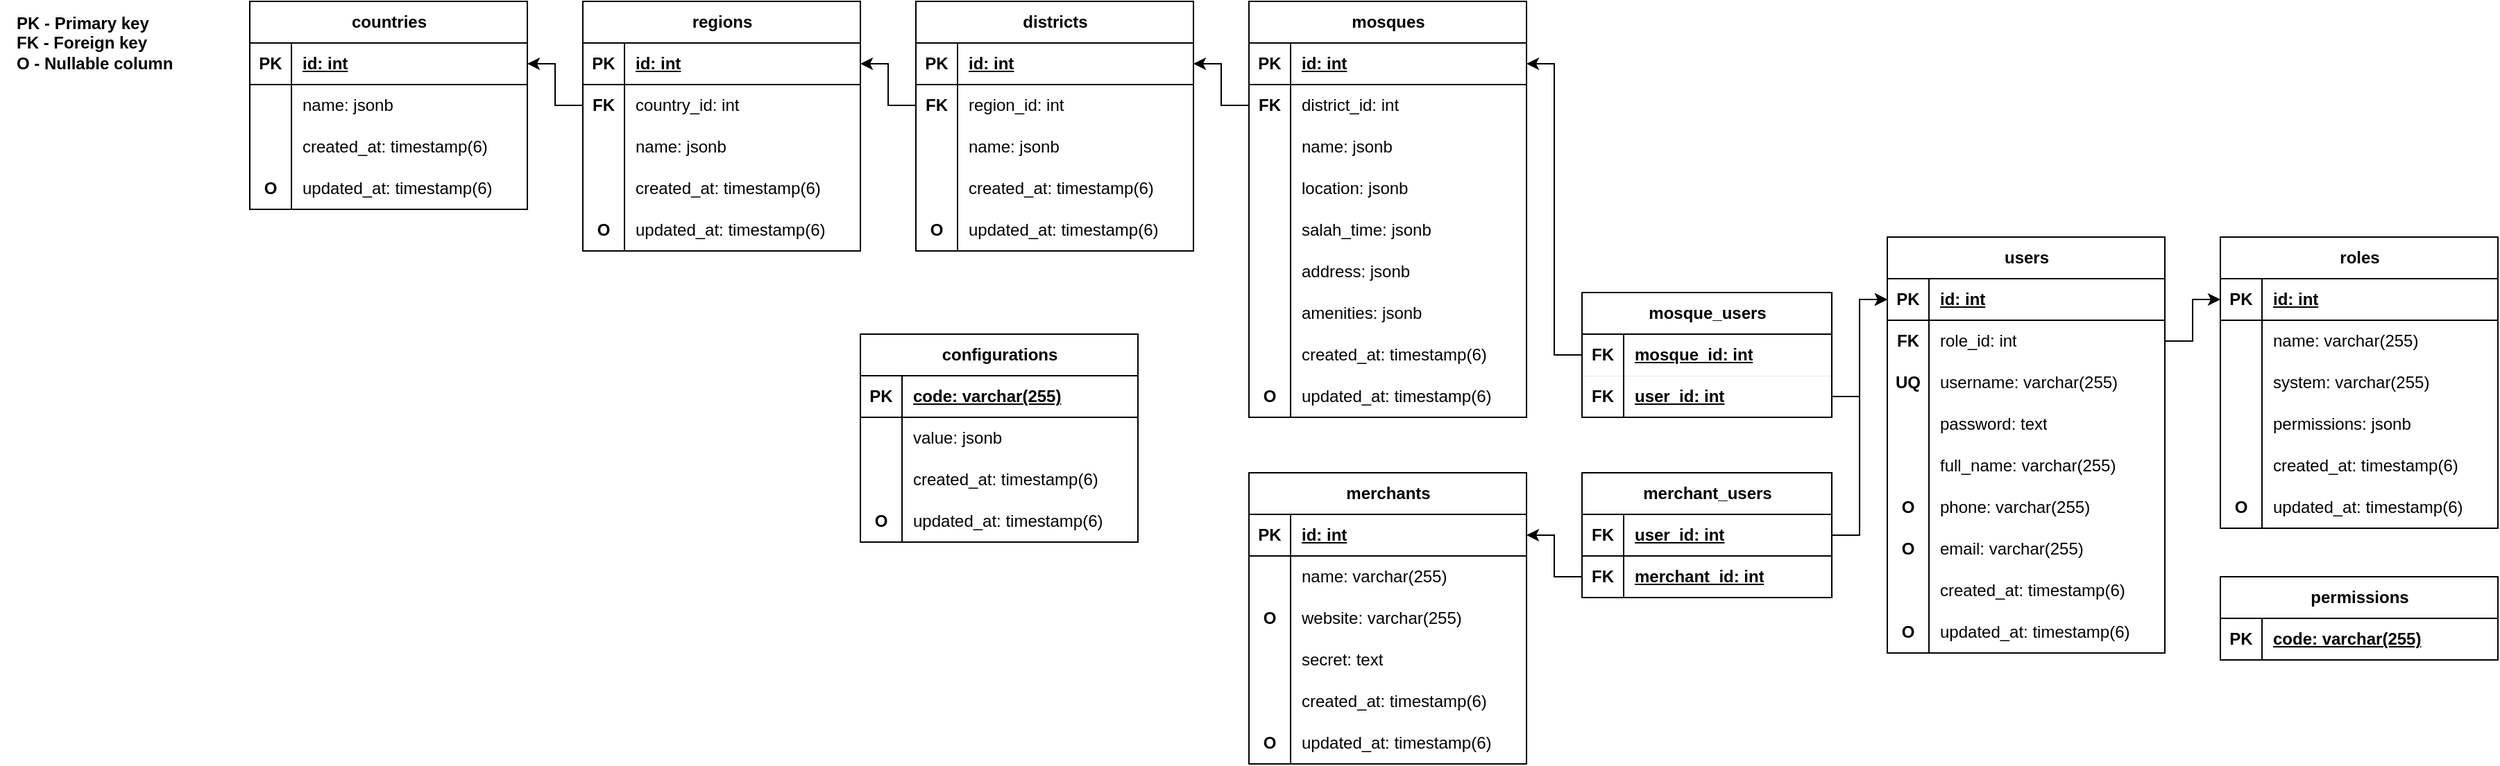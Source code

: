 <mxfile version="24.7.14" pages="3">
  <diagram name="DatabaseSchema" id="WzUOnFmFL3qH8dnvqTib">
    <mxGraphModel dx="2614" dy="785" grid="1" gridSize="10" guides="1" tooltips="1" connect="1" arrows="1" fold="1" page="1" pageScale="1" pageWidth="1169" pageHeight="827" math="0" shadow="0">
      <root>
        <mxCell id="0" />
        <mxCell id="1" parent="0" />
        <mxCell id="nkXTZ7SDxYpdGSPFOSb1-1" value="countries" style="shape=table;startSize=30;container=1;collapsible=1;childLayout=tableLayout;fixedRows=1;rowLines=0;fontStyle=1;align=center;resizeLast=1;html=1;" parent="1" vertex="1">
          <mxGeometry x="40" y="40" width="200" height="150" as="geometry" />
        </mxCell>
        <mxCell id="nkXTZ7SDxYpdGSPFOSb1-2" value="" style="shape=tableRow;horizontal=0;startSize=0;swimlaneHead=0;swimlaneBody=0;fillColor=none;collapsible=0;dropTarget=0;points=[[0,0.5],[1,0.5]];portConstraint=eastwest;top=0;left=0;right=0;bottom=1;" parent="nkXTZ7SDxYpdGSPFOSb1-1" vertex="1">
          <mxGeometry y="30" width="200" height="30" as="geometry" />
        </mxCell>
        <mxCell id="nkXTZ7SDxYpdGSPFOSb1-3" value="PK" style="shape=partialRectangle;connectable=0;fillColor=none;top=0;left=0;bottom=0;right=0;fontStyle=1;overflow=hidden;whiteSpace=wrap;html=1;" parent="nkXTZ7SDxYpdGSPFOSb1-2" vertex="1">
          <mxGeometry width="30" height="30" as="geometry">
            <mxRectangle width="30" height="30" as="alternateBounds" />
          </mxGeometry>
        </mxCell>
        <mxCell id="nkXTZ7SDxYpdGSPFOSb1-4" value="id: int" style="shape=partialRectangle;connectable=0;fillColor=none;top=0;left=0;bottom=0;right=0;align=left;spacingLeft=6;fontStyle=5;overflow=hidden;whiteSpace=wrap;html=1;" parent="nkXTZ7SDxYpdGSPFOSb1-2" vertex="1">
          <mxGeometry x="30" width="170" height="30" as="geometry">
            <mxRectangle width="170" height="30" as="alternateBounds" />
          </mxGeometry>
        </mxCell>
        <mxCell id="nkXTZ7SDxYpdGSPFOSb1-5" value="" style="shape=tableRow;horizontal=0;startSize=0;swimlaneHead=0;swimlaneBody=0;fillColor=none;collapsible=0;dropTarget=0;points=[[0,0.5],[1,0.5]];portConstraint=eastwest;top=0;left=0;right=0;bottom=0;" parent="nkXTZ7SDxYpdGSPFOSb1-1" vertex="1">
          <mxGeometry y="60" width="200" height="30" as="geometry" />
        </mxCell>
        <mxCell id="nkXTZ7SDxYpdGSPFOSb1-6" value="" style="shape=partialRectangle;connectable=0;fillColor=none;top=0;left=0;bottom=0;right=0;editable=1;overflow=hidden;whiteSpace=wrap;html=1;fontStyle=1" parent="nkXTZ7SDxYpdGSPFOSb1-5" vertex="1">
          <mxGeometry width="30" height="30" as="geometry">
            <mxRectangle width="30" height="30" as="alternateBounds" />
          </mxGeometry>
        </mxCell>
        <mxCell id="nkXTZ7SDxYpdGSPFOSb1-7" value="name: jsonb" style="shape=partialRectangle;connectable=0;fillColor=none;top=0;left=0;bottom=0;right=0;align=left;spacingLeft=6;overflow=hidden;whiteSpace=wrap;html=1;" parent="nkXTZ7SDxYpdGSPFOSb1-5" vertex="1">
          <mxGeometry x="30" width="170" height="30" as="geometry">
            <mxRectangle width="170" height="30" as="alternateBounds" />
          </mxGeometry>
        </mxCell>
        <mxCell id="nkXTZ7SDxYpdGSPFOSb1-8" value="" style="shape=tableRow;horizontal=0;startSize=0;swimlaneHead=0;swimlaneBody=0;fillColor=none;collapsible=0;dropTarget=0;points=[[0,0.5],[1,0.5]];portConstraint=eastwest;top=0;left=0;right=0;bottom=0;" parent="nkXTZ7SDxYpdGSPFOSb1-1" vertex="1">
          <mxGeometry y="90" width="200" height="30" as="geometry" />
        </mxCell>
        <mxCell id="nkXTZ7SDxYpdGSPFOSb1-9" value="" style="shape=partialRectangle;connectable=0;fillColor=none;top=0;left=0;bottom=0;right=0;editable=1;overflow=hidden;whiteSpace=wrap;html=1;fontStyle=1" parent="nkXTZ7SDxYpdGSPFOSb1-8" vertex="1">
          <mxGeometry width="30" height="30" as="geometry">
            <mxRectangle width="30" height="30" as="alternateBounds" />
          </mxGeometry>
        </mxCell>
        <mxCell id="nkXTZ7SDxYpdGSPFOSb1-10" value="created_at: timestamp(6)" style="shape=partialRectangle;connectable=0;fillColor=none;top=0;left=0;bottom=0;right=0;align=left;spacingLeft=6;overflow=hidden;whiteSpace=wrap;html=1;" parent="nkXTZ7SDxYpdGSPFOSb1-8" vertex="1">
          <mxGeometry x="30" width="170" height="30" as="geometry">
            <mxRectangle width="170" height="30" as="alternateBounds" />
          </mxGeometry>
        </mxCell>
        <mxCell id="nkXTZ7SDxYpdGSPFOSb1-11" value="" style="shape=tableRow;horizontal=0;startSize=0;swimlaneHead=0;swimlaneBody=0;fillColor=none;collapsible=0;dropTarget=0;points=[[0,0.5],[1,0.5]];portConstraint=eastwest;top=0;left=0;right=0;bottom=0;" parent="nkXTZ7SDxYpdGSPFOSb1-1" vertex="1">
          <mxGeometry y="120" width="200" height="30" as="geometry" />
        </mxCell>
        <mxCell id="nkXTZ7SDxYpdGSPFOSb1-12" value="O" style="shape=partialRectangle;connectable=0;fillColor=none;top=0;left=0;bottom=0;right=0;editable=1;overflow=hidden;whiteSpace=wrap;html=1;fontStyle=1" parent="nkXTZ7SDxYpdGSPFOSb1-11" vertex="1">
          <mxGeometry width="30" height="30" as="geometry">
            <mxRectangle width="30" height="30" as="alternateBounds" />
          </mxGeometry>
        </mxCell>
        <mxCell id="nkXTZ7SDxYpdGSPFOSb1-13" value="updated_at: timestamp(6)" style="shape=partialRectangle;connectable=0;fillColor=none;top=0;left=0;bottom=0;right=0;align=left;spacingLeft=6;overflow=hidden;whiteSpace=wrap;html=1;" parent="nkXTZ7SDxYpdGSPFOSb1-11" vertex="1">
          <mxGeometry x="30" width="170" height="30" as="geometry">
            <mxRectangle width="170" height="30" as="alternateBounds" />
          </mxGeometry>
        </mxCell>
        <mxCell id="nkXTZ7SDxYpdGSPFOSb1-14" value="regions" style="shape=table;startSize=30;container=1;collapsible=1;childLayout=tableLayout;fixedRows=1;rowLines=0;fontStyle=1;align=center;resizeLast=1;html=1;" parent="1" vertex="1">
          <mxGeometry x="280" y="40" width="200" height="180" as="geometry" />
        </mxCell>
        <mxCell id="nkXTZ7SDxYpdGSPFOSb1-15" value="" style="shape=tableRow;horizontal=0;startSize=0;swimlaneHead=0;swimlaneBody=0;fillColor=none;collapsible=0;dropTarget=0;points=[[0,0.5],[1,0.5]];portConstraint=eastwest;top=0;left=0;right=0;bottom=1;strokeColor=default;swimlaneLine=1;" parent="nkXTZ7SDxYpdGSPFOSb1-14" vertex="1">
          <mxGeometry y="30" width="200" height="30" as="geometry" />
        </mxCell>
        <mxCell id="nkXTZ7SDxYpdGSPFOSb1-16" value="PK" style="shape=partialRectangle;connectable=0;fillColor=none;top=0;left=0;bottom=0;right=0;fontStyle=1;overflow=hidden;whiteSpace=wrap;html=1;" parent="nkXTZ7SDxYpdGSPFOSb1-15" vertex="1">
          <mxGeometry width="30" height="30" as="geometry">
            <mxRectangle width="30" height="30" as="alternateBounds" />
          </mxGeometry>
        </mxCell>
        <mxCell id="nkXTZ7SDxYpdGSPFOSb1-17" value="id: int" style="shape=partialRectangle;connectable=0;fillColor=none;top=0;left=0;bottom=0;right=0;align=left;spacingLeft=6;fontStyle=5;overflow=hidden;whiteSpace=wrap;html=1;" parent="nkXTZ7SDxYpdGSPFOSb1-15" vertex="1">
          <mxGeometry x="30" width="170" height="30" as="geometry">
            <mxRectangle width="170" height="30" as="alternateBounds" />
          </mxGeometry>
        </mxCell>
        <mxCell id="nkXTZ7SDxYpdGSPFOSb1-27" value="" style="shape=tableRow;horizontal=0;startSize=0;swimlaneHead=0;swimlaneBody=0;fillColor=none;collapsible=0;dropTarget=0;points=[[0,0.5],[1,0.5]];portConstraint=eastwest;top=0;left=0;right=0;bottom=0;" parent="nkXTZ7SDxYpdGSPFOSb1-14" vertex="1">
          <mxGeometry y="60" width="200" height="30" as="geometry" />
        </mxCell>
        <mxCell id="nkXTZ7SDxYpdGSPFOSb1-28" value="FK" style="shape=partialRectangle;connectable=0;fillColor=none;top=0;left=0;bottom=0;right=0;editable=1;overflow=hidden;whiteSpace=wrap;html=1;fontStyle=1" parent="nkXTZ7SDxYpdGSPFOSb1-27" vertex="1">
          <mxGeometry width="30" height="30" as="geometry">
            <mxRectangle width="30" height="30" as="alternateBounds" />
          </mxGeometry>
        </mxCell>
        <mxCell id="nkXTZ7SDxYpdGSPFOSb1-29" value="country_id: int" style="shape=partialRectangle;connectable=0;fillColor=none;top=0;left=0;bottom=0;right=0;align=left;spacingLeft=6;overflow=hidden;whiteSpace=wrap;html=1;" parent="nkXTZ7SDxYpdGSPFOSb1-27" vertex="1">
          <mxGeometry x="30" width="170" height="30" as="geometry">
            <mxRectangle width="170" height="30" as="alternateBounds" />
          </mxGeometry>
        </mxCell>
        <mxCell id="nkXTZ7SDxYpdGSPFOSb1-18" value="" style="shape=tableRow;horizontal=0;startSize=0;swimlaneHead=0;swimlaneBody=0;fillColor=none;collapsible=0;dropTarget=0;points=[[0,0.5],[1,0.5]];portConstraint=eastwest;top=0;left=0;right=0;bottom=0;" parent="nkXTZ7SDxYpdGSPFOSb1-14" vertex="1">
          <mxGeometry y="90" width="200" height="30" as="geometry" />
        </mxCell>
        <mxCell id="nkXTZ7SDxYpdGSPFOSb1-19" value="" style="shape=partialRectangle;connectable=0;fillColor=none;top=0;left=0;bottom=0;right=0;editable=1;overflow=hidden;whiteSpace=wrap;html=1;fontStyle=1" parent="nkXTZ7SDxYpdGSPFOSb1-18" vertex="1">
          <mxGeometry width="30" height="30" as="geometry">
            <mxRectangle width="30" height="30" as="alternateBounds" />
          </mxGeometry>
        </mxCell>
        <mxCell id="nkXTZ7SDxYpdGSPFOSb1-20" value="name: jsonb" style="shape=partialRectangle;connectable=0;fillColor=none;top=0;left=0;bottom=0;right=0;align=left;spacingLeft=6;overflow=hidden;whiteSpace=wrap;html=1;" parent="nkXTZ7SDxYpdGSPFOSb1-18" vertex="1">
          <mxGeometry x="30" width="170" height="30" as="geometry">
            <mxRectangle width="170" height="30" as="alternateBounds" />
          </mxGeometry>
        </mxCell>
        <mxCell id="nkXTZ7SDxYpdGSPFOSb1-21" value="" style="shape=tableRow;horizontal=0;startSize=0;swimlaneHead=0;swimlaneBody=0;fillColor=none;collapsible=0;dropTarget=0;points=[[0,0.5],[1,0.5]];portConstraint=eastwest;top=0;left=0;right=0;bottom=0;" parent="nkXTZ7SDxYpdGSPFOSb1-14" vertex="1">
          <mxGeometry y="120" width="200" height="30" as="geometry" />
        </mxCell>
        <mxCell id="nkXTZ7SDxYpdGSPFOSb1-22" value="" style="shape=partialRectangle;connectable=0;fillColor=none;top=0;left=0;bottom=0;right=0;editable=1;overflow=hidden;whiteSpace=wrap;html=1;fontStyle=1" parent="nkXTZ7SDxYpdGSPFOSb1-21" vertex="1">
          <mxGeometry width="30" height="30" as="geometry">
            <mxRectangle width="30" height="30" as="alternateBounds" />
          </mxGeometry>
        </mxCell>
        <mxCell id="nkXTZ7SDxYpdGSPFOSb1-23" value="created_at: timestamp(6)" style="shape=partialRectangle;connectable=0;fillColor=none;top=0;left=0;bottom=0;right=0;align=left;spacingLeft=6;overflow=hidden;whiteSpace=wrap;html=1;" parent="nkXTZ7SDxYpdGSPFOSb1-21" vertex="1">
          <mxGeometry x="30" width="170" height="30" as="geometry">
            <mxRectangle width="170" height="30" as="alternateBounds" />
          </mxGeometry>
        </mxCell>
        <mxCell id="nkXTZ7SDxYpdGSPFOSb1-24" value="" style="shape=tableRow;horizontal=0;startSize=0;swimlaneHead=0;swimlaneBody=0;fillColor=none;collapsible=0;dropTarget=0;points=[[0,0.5],[1,0.5]];portConstraint=eastwest;top=0;left=0;right=0;bottom=0;" parent="nkXTZ7SDxYpdGSPFOSb1-14" vertex="1">
          <mxGeometry y="150" width="200" height="30" as="geometry" />
        </mxCell>
        <mxCell id="nkXTZ7SDxYpdGSPFOSb1-25" value="O" style="shape=partialRectangle;connectable=0;fillColor=none;top=0;left=0;bottom=0;right=0;editable=1;overflow=hidden;whiteSpace=wrap;html=1;fontStyle=1" parent="nkXTZ7SDxYpdGSPFOSb1-24" vertex="1">
          <mxGeometry width="30" height="30" as="geometry">
            <mxRectangle width="30" height="30" as="alternateBounds" />
          </mxGeometry>
        </mxCell>
        <mxCell id="nkXTZ7SDxYpdGSPFOSb1-26" value="updated_at: timestamp(6)" style="shape=partialRectangle;connectable=0;fillColor=none;top=0;left=0;bottom=0;right=0;align=left;spacingLeft=6;overflow=hidden;whiteSpace=wrap;html=1;" parent="nkXTZ7SDxYpdGSPFOSb1-24" vertex="1">
          <mxGeometry x="30" width="170" height="30" as="geometry">
            <mxRectangle width="170" height="30" as="alternateBounds" />
          </mxGeometry>
        </mxCell>
        <mxCell id="nkXTZ7SDxYpdGSPFOSb1-30" value="districts" style="shape=table;startSize=30;container=1;collapsible=1;childLayout=tableLayout;fixedRows=1;rowLines=0;fontStyle=1;align=center;resizeLast=1;html=1;" parent="1" vertex="1">
          <mxGeometry x="520" y="40" width="200" height="180" as="geometry" />
        </mxCell>
        <mxCell id="nkXTZ7SDxYpdGSPFOSb1-31" value="" style="shape=tableRow;horizontal=0;startSize=0;swimlaneHead=0;swimlaneBody=0;fillColor=none;collapsible=0;dropTarget=0;points=[[0,0.5],[1,0.5]];portConstraint=eastwest;top=0;left=0;right=0;bottom=1;" parent="nkXTZ7SDxYpdGSPFOSb1-30" vertex="1">
          <mxGeometry y="30" width="200" height="30" as="geometry" />
        </mxCell>
        <mxCell id="nkXTZ7SDxYpdGSPFOSb1-32" value="PK" style="shape=partialRectangle;connectable=0;fillColor=none;top=0;left=0;bottom=0;right=0;fontStyle=1;overflow=hidden;whiteSpace=wrap;html=1;" parent="nkXTZ7SDxYpdGSPFOSb1-31" vertex="1">
          <mxGeometry width="30" height="30" as="geometry">
            <mxRectangle width="30" height="30" as="alternateBounds" />
          </mxGeometry>
        </mxCell>
        <mxCell id="nkXTZ7SDxYpdGSPFOSb1-33" value="id: int" style="shape=partialRectangle;connectable=0;fillColor=none;top=0;left=0;bottom=0;right=0;align=left;spacingLeft=6;fontStyle=5;overflow=hidden;whiteSpace=wrap;html=1;" parent="nkXTZ7SDxYpdGSPFOSb1-31" vertex="1">
          <mxGeometry x="30" width="170" height="30" as="geometry">
            <mxRectangle width="170" height="30" as="alternateBounds" />
          </mxGeometry>
        </mxCell>
        <mxCell id="nkXTZ7SDxYpdGSPFOSb1-37" value="" style="shape=tableRow;horizontal=0;startSize=0;swimlaneHead=0;swimlaneBody=0;fillColor=none;collapsible=0;dropTarget=0;points=[[0,0.5],[1,0.5]];portConstraint=eastwest;top=0;left=0;right=0;bottom=0;" parent="nkXTZ7SDxYpdGSPFOSb1-30" vertex="1">
          <mxGeometry y="60" width="200" height="30" as="geometry" />
        </mxCell>
        <mxCell id="nkXTZ7SDxYpdGSPFOSb1-38" value="FK" style="shape=partialRectangle;connectable=0;fillColor=none;top=0;left=0;bottom=0;right=0;editable=1;overflow=hidden;whiteSpace=wrap;html=1;fontStyle=1" parent="nkXTZ7SDxYpdGSPFOSb1-37" vertex="1">
          <mxGeometry width="30" height="30" as="geometry">
            <mxRectangle width="30" height="30" as="alternateBounds" />
          </mxGeometry>
        </mxCell>
        <mxCell id="nkXTZ7SDxYpdGSPFOSb1-39" value="region_id: int" style="shape=partialRectangle;connectable=0;fillColor=none;top=0;left=0;bottom=0;right=0;align=left;spacingLeft=6;overflow=hidden;whiteSpace=wrap;html=1;" parent="nkXTZ7SDxYpdGSPFOSb1-37" vertex="1">
          <mxGeometry x="30" width="170" height="30" as="geometry">
            <mxRectangle width="170" height="30" as="alternateBounds" />
          </mxGeometry>
        </mxCell>
        <mxCell id="nkXTZ7SDxYpdGSPFOSb1-34" value="" style="shape=tableRow;horizontal=0;startSize=0;swimlaneHead=0;swimlaneBody=0;fillColor=none;collapsible=0;dropTarget=0;points=[[0,0.5],[1,0.5]];portConstraint=eastwest;top=0;left=0;right=0;bottom=0;" parent="nkXTZ7SDxYpdGSPFOSb1-30" vertex="1">
          <mxGeometry y="90" width="200" height="30" as="geometry" />
        </mxCell>
        <mxCell id="nkXTZ7SDxYpdGSPFOSb1-35" value="" style="shape=partialRectangle;connectable=0;fillColor=none;top=0;left=0;bottom=0;right=0;editable=1;overflow=hidden;whiteSpace=wrap;html=1;fontStyle=1" parent="nkXTZ7SDxYpdGSPFOSb1-34" vertex="1">
          <mxGeometry width="30" height="30" as="geometry">
            <mxRectangle width="30" height="30" as="alternateBounds" />
          </mxGeometry>
        </mxCell>
        <mxCell id="nkXTZ7SDxYpdGSPFOSb1-36" value="name: jsonb" style="shape=partialRectangle;connectable=0;fillColor=none;top=0;left=0;bottom=0;right=0;align=left;spacingLeft=6;overflow=hidden;whiteSpace=wrap;html=1;" parent="nkXTZ7SDxYpdGSPFOSb1-34" vertex="1">
          <mxGeometry x="30" width="170" height="30" as="geometry">
            <mxRectangle width="170" height="30" as="alternateBounds" />
          </mxGeometry>
        </mxCell>
        <mxCell id="nkXTZ7SDxYpdGSPFOSb1-40" value="" style="shape=tableRow;horizontal=0;startSize=0;swimlaneHead=0;swimlaneBody=0;fillColor=none;collapsible=0;dropTarget=0;points=[[0,0.5],[1,0.5]];portConstraint=eastwest;top=0;left=0;right=0;bottom=0;" parent="nkXTZ7SDxYpdGSPFOSb1-30" vertex="1">
          <mxGeometry y="120" width="200" height="30" as="geometry" />
        </mxCell>
        <mxCell id="nkXTZ7SDxYpdGSPFOSb1-41" value="" style="shape=partialRectangle;connectable=0;fillColor=none;top=0;left=0;bottom=0;right=0;editable=1;overflow=hidden;whiteSpace=wrap;html=1;fontStyle=1" parent="nkXTZ7SDxYpdGSPFOSb1-40" vertex="1">
          <mxGeometry width="30" height="30" as="geometry">
            <mxRectangle width="30" height="30" as="alternateBounds" />
          </mxGeometry>
        </mxCell>
        <mxCell id="nkXTZ7SDxYpdGSPFOSb1-42" value="created_at: timestamp(6)" style="shape=partialRectangle;connectable=0;fillColor=none;top=0;left=0;bottom=0;right=0;align=left;spacingLeft=6;overflow=hidden;whiteSpace=wrap;html=1;" parent="nkXTZ7SDxYpdGSPFOSb1-40" vertex="1">
          <mxGeometry x="30" width="170" height="30" as="geometry">
            <mxRectangle width="170" height="30" as="alternateBounds" />
          </mxGeometry>
        </mxCell>
        <mxCell id="nkXTZ7SDxYpdGSPFOSb1-43" value="" style="shape=tableRow;horizontal=0;startSize=0;swimlaneHead=0;swimlaneBody=0;fillColor=none;collapsible=0;dropTarget=0;points=[[0,0.5],[1,0.5]];portConstraint=eastwest;top=0;left=0;right=0;bottom=0;" parent="nkXTZ7SDxYpdGSPFOSb1-30" vertex="1">
          <mxGeometry y="150" width="200" height="30" as="geometry" />
        </mxCell>
        <mxCell id="nkXTZ7SDxYpdGSPFOSb1-44" value="O" style="shape=partialRectangle;connectable=0;fillColor=none;top=0;left=0;bottom=0;right=0;editable=1;overflow=hidden;whiteSpace=wrap;html=1;fontStyle=1" parent="nkXTZ7SDxYpdGSPFOSb1-43" vertex="1">
          <mxGeometry width="30" height="30" as="geometry">
            <mxRectangle width="30" height="30" as="alternateBounds" />
          </mxGeometry>
        </mxCell>
        <mxCell id="nkXTZ7SDxYpdGSPFOSb1-45" value="updated_at: timestamp(6)" style="shape=partialRectangle;connectable=0;fillColor=none;top=0;left=0;bottom=0;right=0;align=left;spacingLeft=6;overflow=hidden;whiteSpace=wrap;html=1;" parent="nkXTZ7SDxYpdGSPFOSb1-43" vertex="1">
          <mxGeometry x="30" width="170" height="30" as="geometry">
            <mxRectangle width="170" height="30" as="alternateBounds" />
          </mxGeometry>
        </mxCell>
        <mxCell id="nkXTZ7SDxYpdGSPFOSb1-46" value="mosques" style="shape=table;startSize=30;container=1;collapsible=1;childLayout=tableLayout;fixedRows=1;rowLines=0;fontStyle=1;align=center;resizeLast=1;html=1;" parent="1" vertex="1">
          <mxGeometry x="760" y="40" width="200" height="300" as="geometry" />
        </mxCell>
        <mxCell id="nkXTZ7SDxYpdGSPFOSb1-47" value="" style="shape=tableRow;horizontal=0;startSize=0;swimlaneHead=0;swimlaneBody=0;fillColor=none;collapsible=0;dropTarget=0;points=[[0,0.5],[1,0.5]];portConstraint=eastwest;top=0;left=0;right=0;bottom=1;" parent="nkXTZ7SDxYpdGSPFOSb1-46" vertex="1">
          <mxGeometry y="30" width="200" height="30" as="geometry" />
        </mxCell>
        <mxCell id="nkXTZ7SDxYpdGSPFOSb1-48" value="PK" style="shape=partialRectangle;connectable=0;fillColor=none;top=0;left=0;bottom=0;right=0;fontStyle=1;overflow=hidden;whiteSpace=wrap;html=1;" parent="nkXTZ7SDxYpdGSPFOSb1-47" vertex="1">
          <mxGeometry width="30" height="30" as="geometry">
            <mxRectangle width="30" height="30" as="alternateBounds" />
          </mxGeometry>
        </mxCell>
        <mxCell id="nkXTZ7SDxYpdGSPFOSb1-49" value="id: int" style="shape=partialRectangle;connectable=0;fillColor=none;top=0;left=0;bottom=0;right=0;align=left;spacingLeft=6;fontStyle=5;overflow=hidden;whiteSpace=wrap;html=1;" parent="nkXTZ7SDxYpdGSPFOSb1-47" vertex="1">
          <mxGeometry x="30" width="170" height="30" as="geometry">
            <mxRectangle width="170" height="30" as="alternateBounds" />
          </mxGeometry>
        </mxCell>
        <mxCell id="nkXTZ7SDxYpdGSPFOSb1-53" value="" style="shape=tableRow;horizontal=0;startSize=0;swimlaneHead=0;swimlaneBody=0;fillColor=none;collapsible=0;dropTarget=0;points=[[0,0.5],[1,0.5]];portConstraint=eastwest;top=0;left=0;right=0;bottom=0;" parent="nkXTZ7SDxYpdGSPFOSb1-46" vertex="1">
          <mxGeometry y="60" width="200" height="30" as="geometry" />
        </mxCell>
        <mxCell id="nkXTZ7SDxYpdGSPFOSb1-54" value="FK" style="shape=partialRectangle;connectable=0;fillColor=none;top=0;left=0;bottom=0;right=0;editable=1;overflow=hidden;whiteSpace=wrap;html=1;fontStyle=1" parent="nkXTZ7SDxYpdGSPFOSb1-53" vertex="1">
          <mxGeometry width="30" height="30" as="geometry">
            <mxRectangle width="30" height="30" as="alternateBounds" />
          </mxGeometry>
        </mxCell>
        <mxCell id="nkXTZ7SDxYpdGSPFOSb1-55" value="district_id: int" style="shape=partialRectangle;connectable=0;fillColor=none;top=0;left=0;bottom=0;right=0;align=left;spacingLeft=6;overflow=hidden;whiteSpace=wrap;html=1;" parent="nkXTZ7SDxYpdGSPFOSb1-53" vertex="1">
          <mxGeometry x="30" width="170" height="30" as="geometry">
            <mxRectangle width="170" height="30" as="alternateBounds" />
          </mxGeometry>
        </mxCell>
        <mxCell id="nkXTZ7SDxYpdGSPFOSb1-50" value="" style="shape=tableRow;horizontal=0;startSize=0;swimlaneHead=0;swimlaneBody=0;fillColor=none;collapsible=0;dropTarget=0;points=[[0,0.5],[1,0.5]];portConstraint=eastwest;top=0;left=0;right=0;bottom=0;" parent="nkXTZ7SDxYpdGSPFOSb1-46" vertex="1">
          <mxGeometry y="90" width="200" height="30" as="geometry" />
        </mxCell>
        <mxCell id="nkXTZ7SDxYpdGSPFOSb1-51" value="" style="shape=partialRectangle;connectable=0;fillColor=none;top=0;left=0;bottom=0;right=0;editable=1;overflow=hidden;whiteSpace=wrap;html=1;fontStyle=1" parent="nkXTZ7SDxYpdGSPFOSb1-50" vertex="1">
          <mxGeometry width="30" height="30" as="geometry">
            <mxRectangle width="30" height="30" as="alternateBounds" />
          </mxGeometry>
        </mxCell>
        <mxCell id="nkXTZ7SDxYpdGSPFOSb1-52" value="name: jsonb" style="shape=partialRectangle;connectable=0;fillColor=none;top=0;left=0;bottom=0;right=0;align=left;spacingLeft=6;overflow=hidden;whiteSpace=wrap;html=1;" parent="nkXTZ7SDxYpdGSPFOSb1-50" vertex="1">
          <mxGeometry x="30" width="170" height="30" as="geometry">
            <mxRectangle width="170" height="30" as="alternateBounds" />
          </mxGeometry>
        </mxCell>
        <mxCell id="nkXTZ7SDxYpdGSPFOSb1-67" value="" style="shape=tableRow;horizontal=0;startSize=0;swimlaneHead=0;swimlaneBody=0;fillColor=none;collapsible=0;dropTarget=0;points=[[0,0.5],[1,0.5]];portConstraint=eastwest;top=0;left=0;right=0;bottom=0;" parent="nkXTZ7SDxYpdGSPFOSb1-46" vertex="1">
          <mxGeometry y="120" width="200" height="30" as="geometry" />
        </mxCell>
        <mxCell id="nkXTZ7SDxYpdGSPFOSb1-68" value="" style="shape=partialRectangle;connectable=0;fillColor=none;top=0;left=0;bottom=0;right=0;editable=1;overflow=hidden;whiteSpace=wrap;html=1;fontStyle=1" parent="nkXTZ7SDxYpdGSPFOSb1-67" vertex="1">
          <mxGeometry width="30" height="30" as="geometry">
            <mxRectangle width="30" height="30" as="alternateBounds" />
          </mxGeometry>
        </mxCell>
        <mxCell id="nkXTZ7SDxYpdGSPFOSb1-69" value="location: jsonb" style="shape=partialRectangle;connectable=0;fillColor=none;top=0;left=0;bottom=0;right=0;align=left;spacingLeft=6;overflow=hidden;whiteSpace=wrap;html=1;" parent="nkXTZ7SDxYpdGSPFOSb1-67" vertex="1">
          <mxGeometry x="30" width="170" height="30" as="geometry">
            <mxRectangle width="170" height="30" as="alternateBounds" />
          </mxGeometry>
        </mxCell>
        <mxCell id="nkXTZ7SDxYpdGSPFOSb1-70" value="" style="shape=tableRow;horizontal=0;startSize=0;swimlaneHead=0;swimlaneBody=0;fillColor=none;collapsible=0;dropTarget=0;points=[[0,0.5],[1,0.5]];portConstraint=eastwest;top=0;left=0;right=0;bottom=0;" parent="nkXTZ7SDxYpdGSPFOSb1-46" vertex="1">
          <mxGeometry y="150" width="200" height="30" as="geometry" />
        </mxCell>
        <mxCell id="nkXTZ7SDxYpdGSPFOSb1-71" value="" style="shape=partialRectangle;connectable=0;fillColor=none;top=0;left=0;bottom=0;right=0;editable=1;overflow=hidden;whiteSpace=wrap;html=1;fontStyle=1" parent="nkXTZ7SDxYpdGSPFOSb1-70" vertex="1">
          <mxGeometry width="30" height="30" as="geometry">
            <mxRectangle width="30" height="30" as="alternateBounds" />
          </mxGeometry>
        </mxCell>
        <mxCell id="nkXTZ7SDxYpdGSPFOSb1-72" value="salah_time: jsonb" style="shape=partialRectangle;connectable=0;fillColor=none;top=0;left=0;bottom=0;right=0;align=left;spacingLeft=6;overflow=hidden;whiteSpace=wrap;html=1;" parent="nkXTZ7SDxYpdGSPFOSb1-70" vertex="1">
          <mxGeometry x="30" width="170" height="30" as="geometry">
            <mxRectangle width="170" height="30" as="alternateBounds" />
          </mxGeometry>
        </mxCell>
        <mxCell id="nkXTZ7SDxYpdGSPFOSb1-73" value="" style="shape=tableRow;horizontal=0;startSize=0;swimlaneHead=0;swimlaneBody=0;fillColor=none;collapsible=0;dropTarget=0;points=[[0,0.5],[1,0.5]];portConstraint=eastwest;top=0;left=0;right=0;bottom=0;" parent="nkXTZ7SDxYpdGSPFOSb1-46" vertex="1">
          <mxGeometry y="180" width="200" height="30" as="geometry" />
        </mxCell>
        <mxCell id="nkXTZ7SDxYpdGSPFOSb1-74" value="" style="shape=partialRectangle;connectable=0;fillColor=none;top=0;left=0;bottom=0;right=0;editable=1;overflow=hidden;whiteSpace=wrap;html=1;fontStyle=1" parent="nkXTZ7SDxYpdGSPFOSb1-73" vertex="1">
          <mxGeometry width="30" height="30" as="geometry">
            <mxRectangle width="30" height="30" as="alternateBounds" />
          </mxGeometry>
        </mxCell>
        <mxCell id="nkXTZ7SDxYpdGSPFOSb1-75" value="address: jsonb" style="shape=partialRectangle;connectable=0;fillColor=none;top=0;left=0;bottom=0;right=0;align=left;spacingLeft=6;overflow=hidden;whiteSpace=wrap;html=1;" parent="nkXTZ7SDxYpdGSPFOSb1-73" vertex="1">
          <mxGeometry x="30" width="170" height="30" as="geometry">
            <mxRectangle width="170" height="30" as="alternateBounds" />
          </mxGeometry>
        </mxCell>
        <mxCell id="nkXTZ7SDxYpdGSPFOSb1-76" value="" style="shape=tableRow;horizontal=0;startSize=0;swimlaneHead=0;swimlaneBody=0;fillColor=none;collapsible=0;dropTarget=0;points=[[0,0.5],[1,0.5]];portConstraint=eastwest;top=0;left=0;right=0;bottom=0;" parent="nkXTZ7SDxYpdGSPFOSb1-46" vertex="1">
          <mxGeometry y="210" width="200" height="30" as="geometry" />
        </mxCell>
        <mxCell id="nkXTZ7SDxYpdGSPFOSb1-77" value="" style="shape=partialRectangle;connectable=0;fillColor=none;top=0;left=0;bottom=0;right=0;editable=1;overflow=hidden;whiteSpace=wrap;html=1;fontStyle=1" parent="nkXTZ7SDxYpdGSPFOSb1-76" vertex="1">
          <mxGeometry width="30" height="30" as="geometry">
            <mxRectangle width="30" height="30" as="alternateBounds" />
          </mxGeometry>
        </mxCell>
        <mxCell id="nkXTZ7SDxYpdGSPFOSb1-78" value="amenities: jsonb" style="shape=partialRectangle;connectable=0;fillColor=none;top=0;left=0;bottom=0;right=0;align=left;spacingLeft=6;overflow=hidden;whiteSpace=wrap;html=1;" parent="nkXTZ7SDxYpdGSPFOSb1-76" vertex="1">
          <mxGeometry x="30" width="170" height="30" as="geometry">
            <mxRectangle width="170" height="30" as="alternateBounds" />
          </mxGeometry>
        </mxCell>
        <mxCell id="nkXTZ7SDxYpdGSPFOSb1-56" value="" style="shape=tableRow;horizontal=0;startSize=0;swimlaneHead=0;swimlaneBody=0;fillColor=none;collapsible=0;dropTarget=0;points=[[0,0.5],[1,0.5]];portConstraint=eastwest;top=0;left=0;right=0;bottom=0;" parent="nkXTZ7SDxYpdGSPFOSb1-46" vertex="1">
          <mxGeometry y="240" width="200" height="30" as="geometry" />
        </mxCell>
        <mxCell id="nkXTZ7SDxYpdGSPFOSb1-57" value="" style="shape=partialRectangle;connectable=0;fillColor=none;top=0;left=0;bottom=0;right=0;editable=1;overflow=hidden;whiteSpace=wrap;html=1;fontStyle=1" parent="nkXTZ7SDxYpdGSPFOSb1-56" vertex="1">
          <mxGeometry width="30" height="30" as="geometry">
            <mxRectangle width="30" height="30" as="alternateBounds" />
          </mxGeometry>
        </mxCell>
        <mxCell id="nkXTZ7SDxYpdGSPFOSb1-58" value="created_at: timestamp(6)" style="shape=partialRectangle;connectable=0;fillColor=none;top=0;left=0;bottom=0;right=0;align=left;spacingLeft=6;overflow=hidden;whiteSpace=wrap;html=1;" parent="nkXTZ7SDxYpdGSPFOSb1-56" vertex="1">
          <mxGeometry x="30" width="170" height="30" as="geometry">
            <mxRectangle width="170" height="30" as="alternateBounds" />
          </mxGeometry>
        </mxCell>
        <mxCell id="nkXTZ7SDxYpdGSPFOSb1-59" value="" style="shape=tableRow;horizontal=0;startSize=0;swimlaneHead=0;swimlaneBody=0;fillColor=none;collapsible=0;dropTarget=0;points=[[0,0.5],[1,0.5]];portConstraint=eastwest;top=0;left=0;right=0;bottom=0;" parent="nkXTZ7SDxYpdGSPFOSb1-46" vertex="1">
          <mxGeometry y="270" width="200" height="30" as="geometry" />
        </mxCell>
        <mxCell id="nkXTZ7SDxYpdGSPFOSb1-60" value="O" style="shape=partialRectangle;connectable=0;fillColor=none;top=0;left=0;bottom=0;right=0;editable=1;overflow=hidden;whiteSpace=wrap;html=1;fontStyle=1" parent="nkXTZ7SDxYpdGSPFOSb1-59" vertex="1">
          <mxGeometry width="30" height="30" as="geometry">
            <mxRectangle width="30" height="30" as="alternateBounds" />
          </mxGeometry>
        </mxCell>
        <mxCell id="nkXTZ7SDxYpdGSPFOSb1-61" value="updated_at: timestamp(6)" style="shape=partialRectangle;connectable=0;fillColor=none;top=0;left=0;bottom=0;right=0;align=left;spacingLeft=6;overflow=hidden;whiteSpace=wrap;html=1;" parent="nkXTZ7SDxYpdGSPFOSb1-59" vertex="1">
          <mxGeometry x="30" width="170" height="30" as="geometry">
            <mxRectangle width="170" height="30" as="alternateBounds" />
          </mxGeometry>
        </mxCell>
        <mxCell id="nkXTZ7SDxYpdGSPFOSb1-79" style="edgeStyle=orthogonalEdgeStyle;rounded=0;orthogonalLoop=1;jettySize=auto;html=1;exitX=0;exitY=0.5;exitDx=0;exitDy=0;" parent="1" source="nkXTZ7SDxYpdGSPFOSb1-53" target="nkXTZ7SDxYpdGSPFOSb1-31" edge="1">
          <mxGeometry relative="1" as="geometry" />
        </mxCell>
        <mxCell id="nkXTZ7SDxYpdGSPFOSb1-80" style="edgeStyle=orthogonalEdgeStyle;rounded=0;orthogonalLoop=1;jettySize=auto;html=1;exitX=0;exitY=0.5;exitDx=0;exitDy=0;" parent="1" source="nkXTZ7SDxYpdGSPFOSb1-37" target="nkXTZ7SDxYpdGSPFOSb1-15" edge="1">
          <mxGeometry relative="1" as="geometry" />
        </mxCell>
        <mxCell id="nkXTZ7SDxYpdGSPFOSb1-81" style="edgeStyle=orthogonalEdgeStyle;rounded=0;orthogonalLoop=1;jettySize=auto;html=1;exitX=0;exitY=0.5;exitDx=0;exitDy=0;" parent="1" source="nkXTZ7SDxYpdGSPFOSb1-27" target="nkXTZ7SDxYpdGSPFOSb1-2" edge="1">
          <mxGeometry relative="1" as="geometry" />
        </mxCell>
        <mxCell id="LUD1m7woFFvGLrveMMOo-1" value="users" style="shape=table;startSize=30;container=1;collapsible=1;childLayout=tableLayout;fixedRows=1;rowLines=0;fontStyle=1;align=center;resizeLast=1;html=1;" parent="1" vertex="1">
          <mxGeometry x="1220" y="210" width="200" height="300" as="geometry" />
        </mxCell>
        <mxCell id="LUD1m7woFFvGLrveMMOo-2" value="" style="shape=tableRow;horizontal=0;startSize=0;swimlaneHead=0;swimlaneBody=0;fillColor=none;collapsible=0;dropTarget=0;points=[[0,0.5],[1,0.5]];portConstraint=eastwest;top=0;left=0;right=0;bottom=1;" parent="LUD1m7woFFvGLrveMMOo-1" vertex="1">
          <mxGeometry y="30" width="200" height="30" as="geometry" />
        </mxCell>
        <mxCell id="LUD1m7woFFvGLrveMMOo-3" value="PK" style="shape=partialRectangle;connectable=0;fillColor=none;top=0;left=0;bottom=0;right=0;fontStyle=1;overflow=hidden;whiteSpace=wrap;html=1;" parent="LUD1m7woFFvGLrveMMOo-2" vertex="1">
          <mxGeometry width="30" height="30" as="geometry">
            <mxRectangle width="30" height="30" as="alternateBounds" />
          </mxGeometry>
        </mxCell>
        <mxCell id="LUD1m7woFFvGLrveMMOo-4" value="id: int" style="shape=partialRectangle;connectable=0;fillColor=none;top=0;left=0;bottom=0;right=0;align=left;spacingLeft=6;fontStyle=5;overflow=hidden;whiteSpace=wrap;html=1;" parent="LUD1m7woFFvGLrveMMOo-2" vertex="1">
          <mxGeometry x="30" width="170" height="30" as="geometry">
            <mxRectangle width="170" height="30" as="alternateBounds" />
          </mxGeometry>
        </mxCell>
        <mxCell id="LUD1m7woFFvGLrveMMOo-140" value="" style="shape=tableRow;horizontal=0;startSize=0;swimlaneHead=0;swimlaneBody=0;fillColor=none;collapsible=0;dropTarget=0;points=[[0,0.5],[1,0.5]];portConstraint=eastwest;top=0;left=0;right=0;bottom=0;" parent="LUD1m7woFFvGLrveMMOo-1" vertex="1">
          <mxGeometry y="60" width="200" height="30" as="geometry" />
        </mxCell>
        <mxCell id="LUD1m7woFFvGLrveMMOo-141" value="FK" style="shape=partialRectangle;connectable=0;fillColor=none;top=0;left=0;bottom=0;right=0;editable=1;overflow=hidden;whiteSpace=wrap;html=1;fontStyle=1" parent="LUD1m7woFFvGLrveMMOo-140" vertex="1">
          <mxGeometry width="30" height="30" as="geometry">
            <mxRectangle width="30" height="30" as="alternateBounds" />
          </mxGeometry>
        </mxCell>
        <mxCell id="LUD1m7woFFvGLrveMMOo-142" value="role_id: int" style="shape=partialRectangle;connectable=0;fillColor=none;top=0;left=0;bottom=0;right=0;align=left;spacingLeft=6;overflow=hidden;whiteSpace=wrap;html=1;" parent="LUD1m7woFFvGLrveMMOo-140" vertex="1">
          <mxGeometry x="30" width="170" height="30" as="geometry">
            <mxRectangle width="170" height="30" as="alternateBounds" />
          </mxGeometry>
        </mxCell>
        <mxCell id="LUD1m7woFFvGLrveMMOo-5" value="" style="shape=tableRow;horizontal=0;startSize=0;swimlaneHead=0;swimlaneBody=0;fillColor=none;collapsible=0;dropTarget=0;points=[[0,0.5],[1,0.5]];portConstraint=eastwest;top=0;left=0;right=0;bottom=0;" parent="LUD1m7woFFvGLrveMMOo-1" vertex="1">
          <mxGeometry y="90" width="200" height="30" as="geometry" />
        </mxCell>
        <mxCell id="LUD1m7woFFvGLrveMMOo-6" value="UQ" style="shape=partialRectangle;connectable=0;fillColor=none;top=0;left=0;bottom=0;right=0;editable=1;overflow=hidden;whiteSpace=wrap;html=1;fontStyle=1" parent="LUD1m7woFFvGLrveMMOo-5" vertex="1">
          <mxGeometry width="30" height="30" as="geometry">
            <mxRectangle width="30" height="30" as="alternateBounds" />
          </mxGeometry>
        </mxCell>
        <mxCell id="LUD1m7woFFvGLrveMMOo-7" value="username: varchar(255)" style="shape=partialRectangle;connectable=0;fillColor=none;top=0;left=0;bottom=0;right=0;align=left;spacingLeft=6;overflow=hidden;whiteSpace=wrap;html=1;" parent="LUD1m7woFFvGLrveMMOo-5" vertex="1">
          <mxGeometry x="30" width="170" height="30" as="geometry">
            <mxRectangle width="170" height="30" as="alternateBounds" />
          </mxGeometry>
        </mxCell>
        <mxCell id="LUD1m7woFFvGLrveMMOo-8" value="" style="shape=tableRow;horizontal=0;startSize=0;swimlaneHead=0;swimlaneBody=0;fillColor=none;collapsible=0;dropTarget=0;points=[[0,0.5],[1,0.5]];portConstraint=eastwest;top=0;left=0;right=0;bottom=0;" parent="LUD1m7woFFvGLrveMMOo-1" vertex="1">
          <mxGeometry y="120" width="200" height="30" as="geometry" />
        </mxCell>
        <mxCell id="LUD1m7woFFvGLrveMMOo-9" value="" style="shape=partialRectangle;connectable=0;fillColor=none;top=0;left=0;bottom=0;right=0;editable=1;overflow=hidden;whiteSpace=wrap;html=1;" parent="LUD1m7woFFvGLrveMMOo-8" vertex="1">
          <mxGeometry width="30" height="30" as="geometry">
            <mxRectangle width="30" height="30" as="alternateBounds" />
          </mxGeometry>
        </mxCell>
        <mxCell id="LUD1m7woFFvGLrveMMOo-10" value="password: text" style="shape=partialRectangle;connectable=0;fillColor=none;top=0;left=0;bottom=0;right=0;align=left;spacingLeft=6;overflow=hidden;whiteSpace=wrap;html=1;" parent="LUD1m7woFFvGLrveMMOo-8" vertex="1">
          <mxGeometry x="30" width="170" height="30" as="geometry">
            <mxRectangle width="170" height="30" as="alternateBounds" />
          </mxGeometry>
        </mxCell>
        <mxCell id="LUD1m7woFFvGLrveMMOo-11" value="" style="shape=tableRow;horizontal=0;startSize=0;swimlaneHead=0;swimlaneBody=0;fillColor=none;collapsible=0;dropTarget=0;points=[[0,0.5],[1,0.5]];portConstraint=eastwest;top=0;left=0;right=0;bottom=0;" parent="LUD1m7woFFvGLrveMMOo-1" vertex="1">
          <mxGeometry y="150" width="200" height="30" as="geometry" />
        </mxCell>
        <mxCell id="LUD1m7woFFvGLrveMMOo-12" value="" style="shape=partialRectangle;connectable=0;fillColor=none;top=0;left=0;bottom=0;right=0;editable=1;overflow=hidden;whiteSpace=wrap;html=1;" parent="LUD1m7woFFvGLrveMMOo-11" vertex="1">
          <mxGeometry width="30" height="30" as="geometry">
            <mxRectangle width="30" height="30" as="alternateBounds" />
          </mxGeometry>
        </mxCell>
        <mxCell id="LUD1m7woFFvGLrveMMOo-13" value="full_name: varchar(255)" style="shape=partialRectangle;connectable=0;fillColor=none;top=0;left=0;bottom=0;right=0;align=left;spacingLeft=6;overflow=hidden;whiteSpace=wrap;html=1;" parent="LUD1m7woFFvGLrveMMOo-11" vertex="1">
          <mxGeometry x="30" width="170" height="30" as="geometry">
            <mxRectangle width="170" height="30" as="alternateBounds" />
          </mxGeometry>
        </mxCell>
        <mxCell id="LUD1m7woFFvGLrveMMOo-27" value="" style="shape=tableRow;horizontal=0;startSize=0;swimlaneHead=0;swimlaneBody=0;fillColor=none;collapsible=0;dropTarget=0;points=[[0,0.5],[1,0.5]];portConstraint=eastwest;top=0;left=0;right=0;bottom=0;" parent="LUD1m7woFFvGLrveMMOo-1" vertex="1">
          <mxGeometry y="180" width="200" height="30" as="geometry" />
        </mxCell>
        <mxCell id="LUD1m7woFFvGLrveMMOo-28" value="O" style="shape=partialRectangle;connectable=0;fillColor=none;top=0;left=0;bottom=0;right=0;editable=1;overflow=hidden;whiteSpace=wrap;html=1;fontStyle=1" parent="LUD1m7woFFvGLrveMMOo-27" vertex="1">
          <mxGeometry width="30" height="30" as="geometry">
            <mxRectangle width="30" height="30" as="alternateBounds" />
          </mxGeometry>
        </mxCell>
        <mxCell id="LUD1m7woFFvGLrveMMOo-29" value="phone: varchar(255)" style="shape=partialRectangle;connectable=0;fillColor=none;top=0;left=0;bottom=0;right=0;align=left;spacingLeft=6;overflow=hidden;whiteSpace=wrap;html=1;" parent="LUD1m7woFFvGLrveMMOo-27" vertex="1">
          <mxGeometry x="30" width="170" height="30" as="geometry">
            <mxRectangle width="170" height="30" as="alternateBounds" />
          </mxGeometry>
        </mxCell>
        <mxCell id="LUD1m7woFFvGLrveMMOo-30" value="" style="shape=tableRow;horizontal=0;startSize=0;swimlaneHead=0;swimlaneBody=0;fillColor=none;collapsible=0;dropTarget=0;points=[[0,0.5],[1,0.5]];portConstraint=eastwest;top=0;left=0;right=0;bottom=0;" parent="LUD1m7woFFvGLrveMMOo-1" vertex="1">
          <mxGeometry y="210" width="200" height="30" as="geometry" />
        </mxCell>
        <mxCell id="LUD1m7woFFvGLrveMMOo-31" value="O" style="shape=partialRectangle;connectable=0;fillColor=none;top=0;left=0;bottom=0;right=0;editable=1;overflow=hidden;whiteSpace=wrap;html=1;fontStyle=1" parent="LUD1m7woFFvGLrveMMOo-30" vertex="1">
          <mxGeometry width="30" height="30" as="geometry">
            <mxRectangle width="30" height="30" as="alternateBounds" />
          </mxGeometry>
        </mxCell>
        <mxCell id="LUD1m7woFFvGLrveMMOo-32" value="email: varchar(255)" style="shape=partialRectangle;connectable=0;fillColor=none;top=0;left=0;bottom=0;right=0;align=left;spacingLeft=6;overflow=hidden;whiteSpace=wrap;html=1;" parent="LUD1m7woFFvGLrveMMOo-30" vertex="1">
          <mxGeometry x="30" width="170" height="30" as="geometry">
            <mxRectangle width="170" height="30" as="alternateBounds" />
          </mxGeometry>
        </mxCell>
        <mxCell id="LUD1m7woFFvGLrveMMOo-41" value="" style="shape=tableRow;horizontal=0;startSize=0;swimlaneHead=0;swimlaneBody=0;fillColor=none;collapsible=0;dropTarget=0;points=[[0,0.5],[1,0.5]];portConstraint=eastwest;top=0;left=0;right=0;bottom=0;" parent="LUD1m7woFFvGLrveMMOo-1" vertex="1">
          <mxGeometry y="240" width="200" height="30" as="geometry" />
        </mxCell>
        <mxCell id="LUD1m7woFFvGLrveMMOo-42" value="" style="shape=partialRectangle;connectable=0;fillColor=none;top=0;left=0;bottom=0;right=0;editable=1;overflow=hidden;whiteSpace=wrap;html=1;fontStyle=1" parent="LUD1m7woFFvGLrveMMOo-41" vertex="1">
          <mxGeometry width="30" height="30" as="geometry">
            <mxRectangle width="30" height="30" as="alternateBounds" />
          </mxGeometry>
        </mxCell>
        <mxCell id="LUD1m7woFFvGLrveMMOo-43" value="created_at: timestamp(6)" style="shape=partialRectangle;connectable=0;fillColor=none;top=0;left=0;bottom=0;right=0;align=left;spacingLeft=6;overflow=hidden;whiteSpace=wrap;html=1;" parent="LUD1m7woFFvGLrveMMOo-41" vertex="1">
          <mxGeometry x="30" width="170" height="30" as="geometry">
            <mxRectangle width="170" height="30" as="alternateBounds" />
          </mxGeometry>
        </mxCell>
        <mxCell id="LUD1m7woFFvGLrveMMOo-44" value="" style="shape=tableRow;horizontal=0;startSize=0;swimlaneHead=0;swimlaneBody=0;fillColor=none;collapsible=0;dropTarget=0;points=[[0,0.5],[1,0.5]];portConstraint=eastwest;top=0;left=0;right=0;bottom=0;" parent="LUD1m7woFFvGLrveMMOo-1" vertex="1">
          <mxGeometry y="270" width="200" height="30" as="geometry" />
        </mxCell>
        <mxCell id="LUD1m7woFFvGLrveMMOo-45" value="O" style="shape=partialRectangle;connectable=0;fillColor=none;top=0;left=0;bottom=0;right=0;editable=1;overflow=hidden;whiteSpace=wrap;html=1;fontStyle=1" parent="LUD1m7woFFvGLrveMMOo-44" vertex="1">
          <mxGeometry width="30" height="30" as="geometry">
            <mxRectangle width="30" height="30" as="alternateBounds" />
          </mxGeometry>
        </mxCell>
        <mxCell id="LUD1m7woFFvGLrveMMOo-46" value="updated_at: timestamp(6)" style="shape=partialRectangle;connectable=0;fillColor=none;top=0;left=0;bottom=0;right=0;align=left;spacingLeft=6;overflow=hidden;whiteSpace=wrap;html=1;" parent="LUD1m7woFFvGLrveMMOo-44" vertex="1">
          <mxGeometry x="30" width="170" height="30" as="geometry">
            <mxRectangle width="170" height="30" as="alternateBounds" />
          </mxGeometry>
        </mxCell>
        <mxCell id="LUD1m7woFFvGLrveMMOo-47" value="roles" style="shape=table;startSize=30;container=1;collapsible=1;childLayout=tableLayout;fixedRows=1;rowLines=0;fontStyle=1;align=center;resizeLast=1;html=1;" parent="1" vertex="1">
          <mxGeometry x="1460" y="210" width="200" height="210" as="geometry" />
        </mxCell>
        <mxCell id="LUD1m7woFFvGLrveMMOo-48" value="" style="shape=tableRow;horizontal=0;startSize=0;swimlaneHead=0;swimlaneBody=0;fillColor=none;collapsible=0;dropTarget=0;points=[[0,0.5],[1,0.5]];portConstraint=eastwest;top=0;left=0;right=0;bottom=1;" parent="LUD1m7woFFvGLrveMMOo-47" vertex="1">
          <mxGeometry y="30" width="200" height="30" as="geometry" />
        </mxCell>
        <mxCell id="LUD1m7woFFvGLrveMMOo-49" value="PK" style="shape=partialRectangle;connectable=0;fillColor=none;top=0;left=0;bottom=0;right=0;fontStyle=1;overflow=hidden;whiteSpace=wrap;html=1;" parent="LUD1m7woFFvGLrveMMOo-48" vertex="1">
          <mxGeometry width="30" height="30" as="geometry">
            <mxRectangle width="30" height="30" as="alternateBounds" />
          </mxGeometry>
        </mxCell>
        <mxCell id="LUD1m7woFFvGLrveMMOo-50" value="id: int" style="shape=partialRectangle;connectable=0;fillColor=none;top=0;left=0;bottom=0;right=0;align=left;spacingLeft=6;fontStyle=5;overflow=hidden;whiteSpace=wrap;html=1;" parent="LUD1m7woFFvGLrveMMOo-48" vertex="1">
          <mxGeometry x="30" width="170" height="30" as="geometry">
            <mxRectangle width="170" height="30" as="alternateBounds" />
          </mxGeometry>
        </mxCell>
        <mxCell id="LUD1m7woFFvGLrveMMOo-54" value="" style="shape=tableRow;horizontal=0;startSize=0;swimlaneHead=0;swimlaneBody=0;fillColor=none;collapsible=0;dropTarget=0;points=[[0,0.5],[1,0.5]];portConstraint=eastwest;top=0;left=0;right=0;bottom=0;" parent="LUD1m7woFFvGLrveMMOo-47" vertex="1">
          <mxGeometry y="60" width="200" height="30" as="geometry" />
        </mxCell>
        <mxCell id="LUD1m7woFFvGLrveMMOo-55" value="" style="shape=partialRectangle;connectable=0;fillColor=none;top=0;left=0;bottom=0;right=0;editable=1;overflow=hidden;whiteSpace=wrap;html=1;fontStyle=1" parent="LUD1m7woFFvGLrveMMOo-54" vertex="1">
          <mxGeometry width="30" height="30" as="geometry">
            <mxRectangle width="30" height="30" as="alternateBounds" />
          </mxGeometry>
        </mxCell>
        <mxCell id="LUD1m7woFFvGLrveMMOo-56" value="name: varchar(255)" style="shape=partialRectangle;connectable=0;fillColor=none;top=0;left=0;bottom=0;right=0;align=left;spacingLeft=6;overflow=hidden;whiteSpace=wrap;html=1;" parent="LUD1m7woFFvGLrveMMOo-54" vertex="1">
          <mxGeometry x="30" width="170" height="30" as="geometry">
            <mxRectangle width="170" height="30" as="alternateBounds" />
          </mxGeometry>
        </mxCell>
        <mxCell id="LUD1m7woFFvGLrveMMOo-146" value="" style="shape=tableRow;horizontal=0;startSize=0;swimlaneHead=0;swimlaneBody=0;fillColor=none;collapsible=0;dropTarget=0;points=[[0,0.5],[1,0.5]];portConstraint=eastwest;top=0;left=0;right=0;bottom=0;" parent="LUD1m7woFFvGLrveMMOo-47" vertex="1">
          <mxGeometry y="90" width="200" height="30" as="geometry" />
        </mxCell>
        <mxCell id="LUD1m7woFFvGLrveMMOo-147" value="" style="shape=partialRectangle;connectable=0;fillColor=none;top=0;left=0;bottom=0;right=0;editable=1;overflow=hidden;whiteSpace=wrap;html=1;fontStyle=1" parent="LUD1m7woFFvGLrveMMOo-146" vertex="1">
          <mxGeometry width="30" height="30" as="geometry">
            <mxRectangle width="30" height="30" as="alternateBounds" />
          </mxGeometry>
        </mxCell>
        <mxCell id="LUD1m7woFFvGLrveMMOo-148" value="system: varchar(255)" style="shape=partialRectangle;connectable=0;fillColor=none;top=0;left=0;bottom=0;right=0;align=left;spacingLeft=6;overflow=hidden;whiteSpace=wrap;html=1;" parent="LUD1m7woFFvGLrveMMOo-146" vertex="1">
          <mxGeometry x="30" width="170" height="30" as="geometry">
            <mxRectangle width="170" height="30" as="alternateBounds" />
          </mxGeometry>
        </mxCell>
        <mxCell id="LUD1m7woFFvGLrveMMOo-57" value="" style="shape=tableRow;horizontal=0;startSize=0;swimlaneHead=0;swimlaneBody=0;fillColor=none;collapsible=0;dropTarget=0;points=[[0,0.5],[1,0.5]];portConstraint=eastwest;top=0;left=0;right=0;bottom=0;" parent="LUD1m7woFFvGLrveMMOo-47" vertex="1">
          <mxGeometry y="120" width="200" height="30" as="geometry" />
        </mxCell>
        <mxCell id="LUD1m7woFFvGLrveMMOo-58" value="" style="shape=partialRectangle;connectable=0;fillColor=none;top=0;left=0;bottom=0;right=0;editable=1;overflow=hidden;whiteSpace=wrap;html=1;fontStyle=1" parent="LUD1m7woFFvGLrveMMOo-57" vertex="1">
          <mxGeometry width="30" height="30" as="geometry">
            <mxRectangle width="30" height="30" as="alternateBounds" />
          </mxGeometry>
        </mxCell>
        <mxCell id="LUD1m7woFFvGLrveMMOo-59" value="permissions: jsonb" style="shape=partialRectangle;connectable=0;fillColor=none;top=0;left=0;bottom=0;right=0;align=left;spacingLeft=6;overflow=hidden;whiteSpace=wrap;html=1;" parent="LUD1m7woFFvGLrveMMOo-57" vertex="1">
          <mxGeometry x="30" width="170" height="30" as="geometry">
            <mxRectangle width="170" height="30" as="alternateBounds" />
          </mxGeometry>
        </mxCell>
        <mxCell id="LUD1m7woFFvGLrveMMOo-117" value="" style="shape=tableRow;horizontal=0;startSize=0;swimlaneHead=0;swimlaneBody=0;fillColor=none;collapsible=0;dropTarget=0;points=[[0,0.5],[1,0.5]];portConstraint=eastwest;top=0;left=0;right=0;bottom=0;" parent="LUD1m7woFFvGLrveMMOo-47" vertex="1">
          <mxGeometry y="150" width="200" height="30" as="geometry" />
        </mxCell>
        <mxCell id="LUD1m7woFFvGLrveMMOo-118" value="" style="shape=partialRectangle;connectable=0;fillColor=none;top=0;left=0;bottom=0;right=0;editable=1;overflow=hidden;whiteSpace=wrap;html=1;fontStyle=1" parent="LUD1m7woFFvGLrveMMOo-117" vertex="1">
          <mxGeometry width="30" height="30" as="geometry">
            <mxRectangle width="30" height="30" as="alternateBounds" />
          </mxGeometry>
        </mxCell>
        <mxCell id="LUD1m7woFFvGLrveMMOo-119" value="created_at: timestamp(6)" style="shape=partialRectangle;connectable=0;fillColor=none;top=0;left=0;bottom=0;right=0;align=left;spacingLeft=6;overflow=hidden;whiteSpace=wrap;html=1;" parent="LUD1m7woFFvGLrveMMOo-117" vertex="1">
          <mxGeometry x="30" width="170" height="30" as="geometry">
            <mxRectangle width="170" height="30" as="alternateBounds" />
          </mxGeometry>
        </mxCell>
        <mxCell id="LUD1m7woFFvGLrveMMOo-60" value="" style="shape=tableRow;horizontal=0;startSize=0;swimlaneHead=0;swimlaneBody=0;fillColor=none;collapsible=0;dropTarget=0;points=[[0,0.5],[1,0.5]];portConstraint=eastwest;top=0;left=0;right=0;bottom=0;" parent="LUD1m7woFFvGLrveMMOo-47" vertex="1">
          <mxGeometry y="180" width="200" height="30" as="geometry" />
        </mxCell>
        <mxCell id="LUD1m7woFFvGLrveMMOo-61" value="O" style="shape=partialRectangle;connectable=0;fillColor=none;top=0;left=0;bottom=0;right=0;editable=1;overflow=hidden;whiteSpace=wrap;html=1;fontStyle=1" parent="LUD1m7woFFvGLrveMMOo-60" vertex="1">
          <mxGeometry width="30" height="30" as="geometry">
            <mxRectangle width="30" height="30" as="alternateBounds" />
          </mxGeometry>
        </mxCell>
        <mxCell id="LUD1m7woFFvGLrveMMOo-62" value="updated_at: timestamp(6)" style="shape=partialRectangle;connectable=0;fillColor=none;top=0;left=0;bottom=0;right=0;align=left;spacingLeft=6;overflow=hidden;whiteSpace=wrap;html=1;" parent="LUD1m7woFFvGLrveMMOo-60" vertex="1">
          <mxGeometry x="30" width="170" height="30" as="geometry">
            <mxRectangle width="170" height="30" as="alternateBounds" />
          </mxGeometry>
        </mxCell>
        <mxCell id="LUD1m7woFFvGLrveMMOo-120" value="permissions" style="shape=table;startSize=30;container=1;collapsible=1;childLayout=tableLayout;fixedRows=1;rowLines=0;fontStyle=1;align=center;resizeLast=1;html=1;" parent="1" vertex="1">
          <mxGeometry x="1460" y="455" width="200" height="60" as="geometry" />
        </mxCell>
        <mxCell id="LUD1m7woFFvGLrveMMOo-121" value="" style="shape=tableRow;horizontal=0;startSize=0;swimlaneHead=0;swimlaneBody=0;fillColor=none;collapsible=0;dropTarget=0;points=[[0,0.5],[1,0.5]];portConstraint=eastwest;top=0;left=0;right=0;bottom=1;" parent="LUD1m7woFFvGLrveMMOo-120" vertex="1">
          <mxGeometry y="30" width="200" height="30" as="geometry" />
        </mxCell>
        <mxCell id="LUD1m7woFFvGLrveMMOo-122" value="PK" style="shape=partialRectangle;connectable=0;fillColor=none;top=0;left=0;bottom=0;right=0;fontStyle=1;overflow=hidden;whiteSpace=wrap;html=1;" parent="LUD1m7woFFvGLrveMMOo-121" vertex="1">
          <mxGeometry width="30" height="30" as="geometry">
            <mxRectangle width="30" height="30" as="alternateBounds" />
          </mxGeometry>
        </mxCell>
        <mxCell id="LUD1m7woFFvGLrveMMOo-123" value="code: varchar(255)" style="shape=partialRectangle;connectable=0;fillColor=none;top=0;left=0;bottom=0;right=0;align=left;spacingLeft=6;fontStyle=5;overflow=hidden;whiteSpace=wrap;html=1;" parent="LUD1m7woFFvGLrveMMOo-121" vertex="1">
          <mxGeometry x="30" width="170" height="30" as="geometry">
            <mxRectangle width="170" height="30" as="alternateBounds" />
          </mxGeometry>
        </mxCell>
        <mxCell id="LUD1m7woFFvGLrveMMOo-163" style="edgeStyle=orthogonalEdgeStyle;rounded=0;orthogonalLoop=1;jettySize=auto;html=1;" parent="1" source="LUD1m7woFFvGLrveMMOo-140" target="LUD1m7woFFvGLrveMMOo-48" edge="1">
          <mxGeometry relative="1" as="geometry" />
        </mxCell>
        <mxCell id="LUD1m7woFFvGLrveMMOo-164" value="merchants" style="shape=table;startSize=30;container=1;collapsible=1;childLayout=tableLayout;fixedRows=1;rowLines=0;fontStyle=1;align=center;resizeLast=1;html=1;" parent="1" vertex="1">
          <mxGeometry x="760" y="380" width="200" height="210" as="geometry" />
        </mxCell>
        <mxCell id="LUD1m7woFFvGLrveMMOo-165" value="" style="shape=tableRow;horizontal=0;startSize=0;swimlaneHead=0;swimlaneBody=0;fillColor=none;collapsible=0;dropTarget=0;points=[[0,0.5],[1,0.5]];portConstraint=eastwest;top=0;left=0;right=0;bottom=1;" parent="LUD1m7woFFvGLrveMMOo-164" vertex="1">
          <mxGeometry y="30" width="200" height="30" as="geometry" />
        </mxCell>
        <mxCell id="LUD1m7woFFvGLrveMMOo-166" value="PK" style="shape=partialRectangle;connectable=0;fillColor=none;top=0;left=0;bottom=0;right=0;fontStyle=1;overflow=hidden;whiteSpace=wrap;html=1;" parent="LUD1m7woFFvGLrveMMOo-165" vertex="1">
          <mxGeometry width="30" height="30" as="geometry">
            <mxRectangle width="30" height="30" as="alternateBounds" />
          </mxGeometry>
        </mxCell>
        <mxCell id="LUD1m7woFFvGLrveMMOo-167" value="id: int" style="shape=partialRectangle;connectable=0;fillColor=none;top=0;left=0;bottom=0;right=0;align=left;spacingLeft=6;fontStyle=5;overflow=hidden;whiteSpace=wrap;html=1;" parent="LUD1m7woFFvGLrveMMOo-165" vertex="1">
          <mxGeometry x="30" width="170" height="30" as="geometry">
            <mxRectangle width="170" height="30" as="alternateBounds" />
          </mxGeometry>
        </mxCell>
        <mxCell id="LUD1m7woFFvGLrveMMOo-168" value="" style="shape=tableRow;horizontal=0;startSize=0;swimlaneHead=0;swimlaneBody=0;fillColor=none;collapsible=0;dropTarget=0;points=[[0,0.5],[1,0.5]];portConstraint=eastwest;top=0;left=0;right=0;bottom=0;" parent="LUD1m7woFFvGLrveMMOo-164" vertex="1">
          <mxGeometry y="60" width="200" height="30" as="geometry" />
        </mxCell>
        <mxCell id="LUD1m7woFFvGLrveMMOo-169" value="" style="shape=partialRectangle;connectable=0;fillColor=none;top=0;left=0;bottom=0;right=0;editable=1;overflow=hidden;whiteSpace=wrap;html=1;fontStyle=1" parent="LUD1m7woFFvGLrveMMOo-168" vertex="1">
          <mxGeometry width="30" height="30" as="geometry">
            <mxRectangle width="30" height="30" as="alternateBounds" />
          </mxGeometry>
        </mxCell>
        <mxCell id="LUD1m7woFFvGLrveMMOo-170" value="name: varchar(255)" style="shape=partialRectangle;connectable=0;fillColor=none;top=0;left=0;bottom=0;right=0;align=left;spacingLeft=6;overflow=hidden;whiteSpace=wrap;html=1;" parent="LUD1m7woFFvGLrveMMOo-168" vertex="1">
          <mxGeometry x="30" width="170" height="30" as="geometry">
            <mxRectangle width="170" height="30" as="alternateBounds" />
          </mxGeometry>
        </mxCell>
        <mxCell id="LUD1m7woFFvGLrveMMOo-171" value="" style="shape=tableRow;horizontal=0;startSize=0;swimlaneHead=0;swimlaneBody=0;fillColor=none;collapsible=0;dropTarget=0;points=[[0,0.5],[1,0.5]];portConstraint=eastwest;top=0;left=0;right=0;bottom=0;" parent="LUD1m7woFFvGLrveMMOo-164" vertex="1">
          <mxGeometry y="90" width="200" height="30" as="geometry" />
        </mxCell>
        <mxCell id="LUD1m7woFFvGLrveMMOo-172" value="O" style="shape=partialRectangle;connectable=0;fillColor=none;top=0;left=0;bottom=0;right=0;editable=1;overflow=hidden;whiteSpace=wrap;html=1;fontStyle=1" parent="LUD1m7woFFvGLrveMMOo-171" vertex="1">
          <mxGeometry width="30" height="30" as="geometry">
            <mxRectangle width="30" height="30" as="alternateBounds" />
          </mxGeometry>
        </mxCell>
        <mxCell id="LUD1m7woFFvGLrveMMOo-173" value="website: varchar(255)" style="shape=partialRectangle;connectable=0;fillColor=none;top=0;left=0;bottom=0;right=0;align=left;spacingLeft=6;overflow=hidden;whiteSpace=wrap;html=1;" parent="LUD1m7woFFvGLrveMMOo-171" vertex="1">
          <mxGeometry x="30" width="170" height="30" as="geometry">
            <mxRectangle width="170" height="30" as="alternateBounds" />
          </mxGeometry>
        </mxCell>
        <mxCell id="LUD1m7woFFvGLrveMMOo-174" value="" style="shape=tableRow;horizontal=0;startSize=0;swimlaneHead=0;swimlaneBody=0;fillColor=none;collapsible=0;dropTarget=0;points=[[0,0.5],[1,0.5]];portConstraint=eastwest;top=0;left=0;right=0;bottom=0;" parent="LUD1m7woFFvGLrveMMOo-164" vertex="1">
          <mxGeometry y="120" width="200" height="30" as="geometry" />
        </mxCell>
        <mxCell id="LUD1m7woFFvGLrveMMOo-175" value="" style="shape=partialRectangle;connectable=0;fillColor=none;top=0;left=0;bottom=0;right=0;editable=1;overflow=hidden;whiteSpace=wrap;html=1;fontStyle=1" parent="LUD1m7woFFvGLrveMMOo-174" vertex="1">
          <mxGeometry width="30" height="30" as="geometry">
            <mxRectangle width="30" height="30" as="alternateBounds" />
          </mxGeometry>
        </mxCell>
        <mxCell id="LUD1m7woFFvGLrveMMOo-176" value="secret: text" style="shape=partialRectangle;connectable=0;fillColor=none;top=0;left=0;bottom=0;right=0;align=left;spacingLeft=6;overflow=hidden;whiteSpace=wrap;html=1;" parent="LUD1m7woFFvGLrveMMOo-174" vertex="1">
          <mxGeometry x="30" width="170" height="30" as="geometry">
            <mxRectangle width="170" height="30" as="alternateBounds" />
          </mxGeometry>
        </mxCell>
        <mxCell id="LUD1m7woFFvGLrveMMOo-178" value="" style="shape=tableRow;horizontal=0;startSize=0;swimlaneHead=0;swimlaneBody=0;fillColor=none;collapsible=0;dropTarget=0;points=[[0,0.5],[1,0.5]];portConstraint=eastwest;top=0;left=0;right=0;bottom=0;" parent="LUD1m7woFFvGLrveMMOo-164" vertex="1">
          <mxGeometry y="150" width="200" height="30" as="geometry" />
        </mxCell>
        <mxCell id="LUD1m7woFFvGLrveMMOo-179" value="" style="shape=partialRectangle;connectable=0;fillColor=none;top=0;left=0;bottom=0;right=0;editable=1;overflow=hidden;whiteSpace=wrap;html=1;fontStyle=1" parent="LUD1m7woFFvGLrveMMOo-178" vertex="1">
          <mxGeometry width="30" height="30" as="geometry">
            <mxRectangle width="30" height="30" as="alternateBounds" />
          </mxGeometry>
        </mxCell>
        <mxCell id="LUD1m7woFFvGLrveMMOo-180" value="created_at: timestamp(6)" style="shape=partialRectangle;connectable=0;fillColor=none;top=0;left=0;bottom=0;right=0;align=left;spacingLeft=6;overflow=hidden;whiteSpace=wrap;html=1;" parent="LUD1m7woFFvGLrveMMOo-178" vertex="1">
          <mxGeometry x="30" width="170" height="30" as="geometry">
            <mxRectangle width="170" height="30" as="alternateBounds" />
          </mxGeometry>
        </mxCell>
        <mxCell id="LUD1m7woFFvGLrveMMOo-181" value="" style="shape=tableRow;horizontal=0;startSize=0;swimlaneHead=0;swimlaneBody=0;fillColor=none;collapsible=0;dropTarget=0;points=[[0,0.5],[1,0.5]];portConstraint=eastwest;top=0;left=0;right=0;bottom=0;" parent="LUD1m7woFFvGLrveMMOo-164" vertex="1">
          <mxGeometry y="180" width="200" height="30" as="geometry" />
        </mxCell>
        <mxCell id="LUD1m7woFFvGLrveMMOo-182" value="O" style="shape=partialRectangle;connectable=0;fillColor=none;top=0;left=0;bottom=0;right=0;editable=1;overflow=hidden;whiteSpace=wrap;html=1;fontStyle=1" parent="LUD1m7woFFvGLrveMMOo-181" vertex="1">
          <mxGeometry width="30" height="30" as="geometry">
            <mxRectangle width="30" height="30" as="alternateBounds" />
          </mxGeometry>
        </mxCell>
        <mxCell id="LUD1m7woFFvGLrveMMOo-183" value="updated_at: timestamp(6)" style="shape=partialRectangle;connectable=0;fillColor=none;top=0;left=0;bottom=0;right=0;align=left;spacingLeft=6;overflow=hidden;whiteSpace=wrap;html=1;" parent="LUD1m7woFFvGLrveMMOo-181" vertex="1">
          <mxGeometry x="30" width="170" height="30" as="geometry">
            <mxRectangle width="170" height="30" as="alternateBounds" />
          </mxGeometry>
        </mxCell>
        <mxCell id="LUD1m7woFFvGLrveMMOo-177" value="&lt;div&gt;&lt;span style=&quot;background-color: initial;&quot;&gt;PK - Primary key&lt;/span&gt;&lt;br&gt;&lt;/div&gt;&lt;div&gt;FK - Foreign key&lt;/div&gt;&lt;div&gt;O - Nullable column&lt;/div&gt;" style="text;html=1;align=left;verticalAlign=middle;resizable=0;points=[];autosize=1;strokeColor=none;fillColor=none;fontColor=default;fontStyle=1;spacingLeft=10;" parent="1" vertex="1">
          <mxGeometry x="-140" y="40" width="140" height="60" as="geometry" />
        </mxCell>
        <mxCell id="LUD1m7woFFvGLrveMMOo-184" value="mosque_users" style="shape=table;startSize=30;container=1;collapsible=1;childLayout=tableLayout;fixedRows=1;rowLines=0;fontStyle=1;align=center;resizeLast=1;html=1;" parent="1" vertex="1">
          <mxGeometry x="1000" y="250" width="180" height="90" as="geometry" />
        </mxCell>
        <mxCell id="LUD1m7woFFvGLrveMMOo-185" value="" style="shape=tableRow;horizontal=0;startSize=0;swimlaneHead=0;swimlaneBody=0;fillColor=none;collapsible=0;dropTarget=0;points=[[0,0.5],[1,0.5]];portConstraint=eastwest;top=0;left=0;right=0;bottom=1;strokeColor=inherit;swimlaneLine=0;strokeWidth=0;" parent="LUD1m7woFFvGLrveMMOo-184" vertex="1">
          <mxGeometry y="30" width="180" height="30" as="geometry" />
        </mxCell>
        <mxCell id="LUD1m7woFFvGLrveMMOo-186" value="FK" style="shape=partialRectangle;connectable=0;fillColor=none;top=0;left=0;bottom=0;right=0;fontStyle=1;overflow=hidden;whiteSpace=wrap;html=1;" parent="LUD1m7woFFvGLrveMMOo-185" vertex="1">
          <mxGeometry width="30" height="30" as="geometry">
            <mxRectangle width="30" height="30" as="alternateBounds" />
          </mxGeometry>
        </mxCell>
        <mxCell id="LUD1m7woFFvGLrveMMOo-187" value="mosque_id: int" style="shape=partialRectangle;connectable=0;fillColor=none;top=0;left=0;bottom=0;right=0;align=left;spacingLeft=6;fontStyle=5;overflow=hidden;whiteSpace=wrap;html=1;" parent="LUD1m7woFFvGLrveMMOo-185" vertex="1">
          <mxGeometry x="30" width="150" height="30" as="geometry">
            <mxRectangle width="150" height="30" as="alternateBounds" />
          </mxGeometry>
        </mxCell>
        <mxCell id="LUD1m7woFFvGLrveMMOo-197" value="" style="shape=tableRow;horizontal=0;startSize=0;swimlaneHead=0;swimlaneBody=0;fillColor=none;collapsible=0;dropTarget=0;points=[[0,0.5],[1,0.5]];portConstraint=eastwest;top=0;left=0;right=0;bottom=1;" parent="LUD1m7woFFvGLrveMMOo-184" vertex="1">
          <mxGeometry y="60" width="180" height="30" as="geometry" />
        </mxCell>
        <mxCell id="LUD1m7woFFvGLrveMMOo-198" value="FK" style="shape=partialRectangle;connectable=0;fillColor=none;top=0;left=0;bottom=0;right=0;fontStyle=1;overflow=hidden;whiteSpace=wrap;html=1;" parent="LUD1m7woFFvGLrveMMOo-197" vertex="1">
          <mxGeometry width="30" height="30" as="geometry">
            <mxRectangle width="30" height="30" as="alternateBounds" />
          </mxGeometry>
        </mxCell>
        <mxCell id="LUD1m7woFFvGLrveMMOo-199" value="user_id: int" style="shape=partialRectangle;connectable=0;fillColor=none;top=0;left=0;bottom=0;right=0;align=left;spacingLeft=6;fontStyle=5;overflow=hidden;whiteSpace=wrap;html=1;" parent="LUD1m7woFFvGLrveMMOo-197" vertex="1">
          <mxGeometry x="30" width="150" height="30" as="geometry">
            <mxRectangle width="150" height="30" as="alternateBounds" />
          </mxGeometry>
        </mxCell>
        <mxCell id="LUD1m7woFFvGLrveMMOo-200" style="edgeStyle=orthogonalEdgeStyle;rounded=0;orthogonalLoop=1;jettySize=auto;html=1;" parent="1" source="LUD1m7woFFvGLrveMMOo-185" target="nkXTZ7SDxYpdGSPFOSb1-47" edge="1">
          <mxGeometry relative="1" as="geometry" />
        </mxCell>
        <mxCell id="LUD1m7woFFvGLrveMMOo-201" style="edgeStyle=orthogonalEdgeStyle;rounded=0;orthogonalLoop=1;jettySize=auto;html=1;" parent="1" source="LUD1m7woFFvGLrveMMOo-197" target="LUD1m7woFFvGLrveMMOo-2" edge="1">
          <mxGeometry relative="1" as="geometry" />
        </mxCell>
        <mxCell id="LUD1m7woFFvGLrveMMOo-202" value="merchant_users" style="shape=table;startSize=30;container=1;collapsible=1;childLayout=tableLayout;fixedRows=1;rowLines=0;fontStyle=1;align=center;resizeLast=1;html=1;" parent="1" vertex="1">
          <mxGeometry x="1000" y="380" width="180" height="90" as="geometry" />
        </mxCell>
        <mxCell id="LUD1m7woFFvGLrveMMOo-206" value="" style="shape=tableRow;horizontal=0;startSize=0;swimlaneHead=0;swimlaneBody=0;fillColor=none;collapsible=0;dropTarget=0;points=[[0,0.5],[1,0.5]];portConstraint=eastwest;top=0;left=0;right=0;bottom=1;" parent="LUD1m7woFFvGLrveMMOo-202" vertex="1">
          <mxGeometry y="30" width="180" height="30" as="geometry" />
        </mxCell>
        <mxCell id="LUD1m7woFFvGLrveMMOo-207" value="FK" style="shape=partialRectangle;connectable=0;fillColor=none;top=0;left=0;bottom=0;right=0;fontStyle=1;overflow=hidden;whiteSpace=wrap;html=1;" parent="LUD1m7woFFvGLrveMMOo-206" vertex="1">
          <mxGeometry width="30" height="30" as="geometry">
            <mxRectangle width="30" height="30" as="alternateBounds" />
          </mxGeometry>
        </mxCell>
        <mxCell id="LUD1m7woFFvGLrveMMOo-208" value="user_id: int" style="shape=partialRectangle;connectable=0;fillColor=none;top=0;left=0;bottom=0;right=0;align=left;spacingLeft=6;fontStyle=5;overflow=hidden;whiteSpace=wrap;html=1;" parent="LUD1m7woFFvGLrveMMOo-206" vertex="1">
          <mxGeometry x="30" width="150" height="30" as="geometry">
            <mxRectangle width="150" height="30" as="alternateBounds" />
          </mxGeometry>
        </mxCell>
        <mxCell id="LUD1m7woFFvGLrveMMOo-203" value="" style="shape=tableRow;horizontal=0;startSize=0;swimlaneHead=0;swimlaneBody=0;fillColor=none;collapsible=0;dropTarget=0;points=[[0,0.5],[1,0.5]];portConstraint=eastwest;top=0;left=0;right=0;bottom=1;strokeColor=inherit;swimlaneLine=0;strokeWidth=0;" parent="LUD1m7woFFvGLrveMMOo-202" vertex="1">
          <mxGeometry y="60" width="180" height="30" as="geometry" />
        </mxCell>
        <mxCell id="LUD1m7woFFvGLrveMMOo-204" value="FK" style="shape=partialRectangle;connectable=0;fillColor=none;top=0;left=0;bottom=0;right=0;fontStyle=1;overflow=hidden;whiteSpace=wrap;html=1;" parent="LUD1m7woFFvGLrveMMOo-203" vertex="1">
          <mxGeometry width="30" height="30" as="geometry">
            <mxRectangle width="30" height="30" as="alternateBounds" />
          </mxGeometry>
        </mxCell>
        <mxCell id="LUD1m7woFFvGLrveMMOo-205" value="merchant_id: int" style="shape=partialRectangle;connectable=0;fillColor=none;top=0;left=0;bottom=0;right=0;align=left;spacingLeft=6;fontStyle=5;overflow=hidden;whiteSpace=wrap;html=1;" parent="LUD1m7woFFvGLrveMMOo-203" vertex="1">
          <mxGeometry x="30" width="150" height="30" as="geometry">
            <mxRectangle width="150" height="30" as="alternateBounds" />
          </mxGeometry>
        </mxCell>
        <mxCell id="LUD1m7woFFvGLrveMMOo-209" style="edgeStyle=orthogonalEdgeStyle;rounded=0;orthogonalLoop=1;jettySize=auto;html=1;" parent="1" source="LUD1m7woFFvGLrveMMOo-203" target="LUD1m7woFFvGLrveMMOo-165" edge="1">
          <mxGeometry relative="1" as="geometry" />
        </mxCell>
        <mxCell id="LUD1m7woFFvGLrveMMOo-210" style="edgeStyle=orthogonalEdgeStyle;rounded=0;orthogonalLoop=1;jettySize=auto;html=1;" parent="1" source="LUD1m7woFFvGLrveMMOo-206" target="LUD1m7woFFvGLrveMMOo-2" edge="1">
          <mxGeometry relative="1" as="geometry" />
        </mxCell>
        <mxCell id="9cCK_h7Ff3g5FwGSNT9e-1" value="configurations" style="shape=table;startSize=30;container=1;collapsible=1;childLayout=tableLayout;fixedRows=1;rowLines=0;fontStyle=1;align=center;resizeLast=1;html=1;" vertex="1" parent="1">
          <mxGeometry x="480" y="280" width="200" height="150" as="geometry" />
        </mxCell>
        <mxCell id="9cCK_h7Ff3g5FwGSNT9e-2" value="" style="shape=tableRow;horizontal=0;startSize=0;swimlaneHead=0;swimlaneBody=0;fillColor=none;collapsible=0;dropTarget=0;points=[[0,0.5],[1,0.5]];portConstraint=eastwest;top=0;left=0;right=0;bottom=1;" vertex="1" parent="9cCK_h7Ff3g5FwGSNT9e-1">
          <mxGeometry y="30" width="200" height="30" as="geometry" />
        </mxCell>
        <mxCell id="9cCK_h7Ff3g5FwGSNT9e-3" value="PK" style="shape=partialRectangle;connectable=0;fillColor=none;top=0;left=0;bottom=0;right=0;fontStyle=1;overflow=hidden;whiteSpace=wrap;html=1;" vertex="1" parent="9cCK_h7Ff3g5FwGSNT9e-2">
          <mxGeometry width="30" height="30" as="geometry">
            <mxRectangle width="30" height="30" as="alternateBounds" />
          </mxGeometry>
        </mxCell>
        <mxCell id="9cCK_h7Ff3g5FwGSNT9e-4" value="code: varchar(255)" style="shape=partialRectangle;connectable=0;fillColor=none;top=0;left=0;bottom=0;right=0;align=left;spacingLeft=6;fontStyle=5;overflow=hidden;whiteSpace=wrap;html=1;" vertex="1" parent="9cCK_h7Ff3g5FwGSNT9e-2">
          <mxGeometry x="30" width="170" height="30" as="geometry">
            <mxRectangle width="170" height="30" as="alternateBounds" />
          </mxGeometry>
        </mxCell>
        <mxCell id="9cCK_h7Ff3g5FwGSNT9e-14" value="" style="shape=tableRow;horizontal=0;startSize=0;swimlaneHead=0;swimlaneBody=0;fillColor=none;collapsible=0;dropTarget=0;points=[[0,0.5],[1,0.5]];portConstraint=eastwest;top=0;left=0;right=0;bottom=0;" vertex="1" parent="9cCK_h7Ff3g5FwGSNT9e-1">
          <mxGeometry y="60" width="200" height="30" as="geometry" />
        </mxCell>
        <mxCell id="9cCK_h7Ff3g5FwGSNT9e-15" value="" style="shape=partialRectangle;connectable=0;fillColor=none;top=0;left=0;bottom=0;right=0;editable=1;overflow=hidden;whiteSpace=wrap;html=1;fontStyle=1" vertex="1" parent="9cCK_h7Ff3g5FwGSNT9e-14">
          <mxGeometry width="30" height="30" as="geometry">
            <mxRectangle width="30" height="30" as="alternateBounds" />
          </mxGeometry>
        </mxCell>
        <mxCell id="9cCK_h7Ff3g5FwGSNT9e-16" value="value: jsonb" style="shape=partialRectangle;connectable=0;fillColor=none;top=0;left=0;bottom=0;right=0;align=left;spacingLeft=6;overflow=hidden;whiteSpace=wrap;html=1;" vertex="1" parent="9cCK_h7Ff3g5FwGSNT9e-14">
          <mxGeometry x="30" width="170" height="30" as="geometry">
            <mxRectangle width="170" height="30" as="alternateBounds" />
          </mxGeometry>
        </mxCell>
        <mxCell id="9cCK_h7Ff3g5FwGSNT9e-8" value="" style="shape=tableRow;horizontal=0;startSize=0;swimlaneHead=0;swimlaneBody=0;fillColor=none;collapsible=0;dropTarget=0;points=[[0,0.5],[1,0.5]];portConstraint=eastwest;top=0;left=0;right=0;bottom=0;" vertex="1" parent="9cCK_h7Ff3g5FwGSNT9e-1">
          <mxGeometry y="90" width="200" height="30" as="geometry" />
        </mxCell>
        <mxCell id="9cCK_h7Ff3g5FwGSNT9e-9" value="" style="shape=partialRectangle;connectable=0;fillColor=none;top=0;left=0;bottom=0;right=0;editable=1;overflow=hidden;whiteSpace=wrap;html=1;fontStyle=1" vertex="1" parent="9cCK_h7Ff3g5FwGSNT9e-8">
          <mxGeometry width="30" height="30" as="geometry">
            <mxRectangle width="30" height="30" as="alternateBounds" />
          </mxGeometry>
        </mxCell>
        <mxCell id="9cCK_h7Ff3g5FwGSNT9e-10" value="created_at: timestamp(6)" style="shape=partialRectangle;connectable=0;fillColor=none;top=0;left=0;bottom=0;right=0;align=left;spacingLeft=6;overflow=hidden;whiteSpace=wrap;html=1;" vertex="1" parent="9cCK_h7Ff3g5FwGSNT9e-8">
          <mxGeometry x="30" width="170" height="30" as="geometry">
            <mxRectangle width="170" height="30" as="alternateBounds" />
          </mxGeometry>
        </mxCell>
        <mxCell id="9cCK_h7Ff3g5FwGSNT9e-11" value="" style="shape=tableRow;horizontal=0;startSize=0;swimlaneHead=0;swimlaneBody=0;fillColor=none;collapsible=0;dropTarget=0;points=[[0,0.5],[1,0.5]];portConstraint=eastwest;top=0;left=0;right=0;bottom=0;" vertex="1" parent="9cCK_h7Ff3g5FwGSNT9e-1">
          <mxGeometry y="120" width="200" height="30" as="geometry" />
        </mxCell>
        <mxCell id="9cCK_h7Ff3g5FwGSNT9e-12" value="O" style="shape=partialRectangle;connectable=0;fillColor=none;top=0;left=0;bottom=0;right=0;editable=1;overflow=hidden;whiteSpace=wrap;html=1;fontStyle=1" vertex="1" parent="9cCK_h7Ff3g5FwGSNT9e-11">
          <mxGeometry width="30" height="30" as="geometry">
            <mxRectangle width="30" height="30" as="alternateBounds" />
          </mxGeometry>
        </mxCell>
        <mxCell id="9cCK_h7Ff3g5FwGSNT9e-13" value="updated_at: timestamp(6)" style="shape=partialRectangle;connectable=0;fillColor=none;top=0;left=0;bottom=0;right=0;align=left;spacingLeft=6;overflow=hidden;whiteSpace=wrap;html=1;" vertex="1" parent="9cCK_h7Ff3g5FwGSNT9e-11">
          <mxGeometry x="30" width="170" height="30" as="geometry">
            <mxRectangle width="170" height="30" as="alternateBounds" />
          </mxGeometry>
        </mxCell>
      </root>
    </mxGraphModel>
  </diagram>
  <diagram id="Eb_2sReCZpHjwzB-w1V_" name="EntitySchema">
    <mxGraphModel dx="1445" dy="785" grid="1" gridSize="10" guides="1" tooltips="1" connect="1" arrows="1" fold="1" page="1" pageScale="1" pageWidth="1169" pageHeight="827" math="0" shadow="0">
      <root>
        <mxCell id="0" />
        <mxCell id="1" parent="0" />
        <mxCell id="_cFoJkdBK4DS1H8U97Kk-1" value="Country" style="swimlane;fontStyle=0;childLayout=stackLayout;horizontal=1;startSize=26;fillColor=none;horizontalStack=0;resizeParent=1;resizeParentMax=0;resizeLast=0;collapsible=1;marginBottom=0;whiteSpace=wrap;html=1;" parent="1" vertex="1">
          <mxGeometry x="40" y="40" width="200" height="156" as="geometry" />
        </mxCell>
        <mxCell id="_cFoJkdBK4DS1H8U97Kk-2" value="- id: Integer" style="text;strokeColor=none;fillColor=none;align=left;verticalAlign=top;spacingLeft=4;spacingRight=4;overflow=hidden;rotatable=0;points=[[0,0.5],[1,0.5]];portConstraint=eastwest;whiteSpace=wrap;html=1;" parent="_cFoJkdBK4DS1H8U97Kk-1" vertex="1">
          <mxGeometry y="26" width="200" height="26" as="geometry" />
        </mxCell>
        <mxCell id="_cFoJkdBK4DS1H8U97Kk-3" value="- name: HashMap&amp;lt;String,String&amp;gt;" style="text;strokeColor=none;fillColor=none;align=left;verticalAlign=top;spacingLeft=4;spacingRight=4;overflow=hidden;rotatable=0;points=[[0,0.5],[1,0.5]];portConstraint=eastwest;whiteSpace=wrap;html=1;" parent="_cFoJkdBK4DS1H8U97Kk-1" vertex="1">
          <mxGeometry y="52" width="200" height="26" as="geometry" />
        </mxCell>
        <mxCell id="_cFoJkdBK4DS1H8U97Kk-11" value="- regions: List&amp;lt;Region&amp;gt;" style="text;strokeColor=none;fillColor=none;align=left;verticalAlign=top;spacingLeft=4;spacingRight=4;overflow=hidden;rotatable=0;points=[[0,0.5],[1,0.5]];portConstraint=eastwest;whiteSpace=wrap;html=1;" parent="_cFoJkdBK4DS1H8U97Kk-1" vertex="1">
          <mxGeometry y="78" width="200" height="26" as="geometry" />
        </mxCell>
        <mxCell id="_cFoJkdBK4DS1H8U97Kk-4" value="- createdAt: LocalDateTime" style="text;strokeColor=none;fillColor=none;align=left;verticalAlign=top;spacingLeft=4;spacingRight=4;overflow=hidden;rotatable=0;points=[[0,0.5],[1,0.5]];portConstraint=eastwest;whiteSpace=wrap;html=1;" parent="_cFoJkdBK4DS1H8U97Kk-1" vertex="1">
          <mxGeometry y="104" width="200" height="26" as="geometry" />
        </mxCell>
        <mxCell id="_cFoJkdBK4DS1H8U97Kk-5" value="- updatedAt: LocalDateTime" style="text;strokeColor=none;fillColor=none;align=left;verticalAlign=top;spacingLeft=4;spacingRight=4;overflow=hidden;rotatable=0;points=[[0,0.5],[1,0.5]];portConstraint=eastwest;whiteSpace=wrap;html=1;" parent="_cFoJkdBK4DS1H8U97Kk-1" vertex="1">
          <mxGeometry y="130" width="200" height="26" as="geometry" />
        </mxCell>
        <mxCell id="_cFoJkdBK4DS1H8U97Kk-6" value="Region" style="swimlane;fontStyle=0;childLayout=stackLayout;horizontal=1;startSize=26;fillColor=none;horizontalStack=0;resizeParent=1;resizeParentMax=0;resizeLast=0;collapsible=1;marginBottom=0;whiteSpace=wrap;html=1;" parent="1" vertex="1">
          <mxGeometry x="280" y="40" width="200" height="182" as="geometry" />
        </mxCell>
        <mxCell id="_cFoJkdBK4DS1H8U97Kk-7" value="- id: Integer" style="text;strokeColor=none;fillColor=none;align=left;verticalAlign=top;spacingLeft=4;spacingRight=4;overflow=hidden;rotatable=0;points=[[0,0.5],[1,0.5]];portConstraint=eastwest;whiteSpace=wrap;html=1;" parent="_cFoJkdBK4DS1H8U97Kk-6" vertex="1">
          <mxGeometry y="26" width="200" height="26" as="geometry" />
        </mxCell>
        <mxCell id="_cFoJkdBK4DS1H8U97Kk-8" value="- name: HashMap&amp;lt;String,String&amp;gt;" style="text;strokeColor=none;fillColor=none;align=left;verticalAlign=top;spacingLeft=4;spacingRight=4;overflow=hidden;rotatable=0;points=[[0,0.5],[1,0.5]];portConstraint=eastwest;whiteSpace=wrap;html=1;" parent="_cFoJkdBK4DS1H8U97Kk-6" vertex="1">
          <mxGeometry y="52" width="200" height="26" as="geometry" />
        </mxCell>
        <mxCell id="_cFoJkdBK4DS1H8U97Kk-12" value="- country: Country" style="text;strokeColor=none;fillColor=none;align=left;verticalAlign=top;spacingLeft=4;spacingRight=4;overflow=hidden;rotatable=0;points=[[0,0.5],[1,0.5]];portConstraint=eastwest;whiteSpace=wrap;html=1;" parent="_cFoJkdBK4DS1H8U97Kk-6" vertex="1">
          <mxGeometry y="78" width="200" height="26" as="geometry" />
        </mxCell>
        <mxCell id="_cFoJkdBK4DS1H8U97Kk-13" value="- districts: List&amp;lt;District&amp;gt;" style="text;strokeColor=none;fillColor=none;align=left;verticalAlign=top;spacingLeft=4;spacingRight=4;overflow=hidden;rotatable=0;points=[[0,0.5],[1,0.5]];portConstraint=eastwest;whiteSpace=wrap;html=1;" parent="_cFoJkdBK4DS1H8U97Kk-6" vertex="1">
          <mxGeometry y="104" width="200" height="26" as="geometry" />
        </mxCell>
        <mxCell id="_cFoJkdBK4DS1H8U97Kk-9" value="- createdAt: LocalDateTime" style="text;strokeColor=none;fillColor=none;align=left;verticalAlign=top;spacingLeft=4;spacingRight=4;overflow=hidden;rotatable=0;points=[[0,0.5],[1,0.5]];portConstraint=eastwest;whiteSpace=wrap;html=1;" parent="_cFoJkdBK4DS1H8U97Kk-6" vertex="1">
          <mxGeometry y="130" width="200" height="26" as="geometry" />
        </mxCell>
        <mxCell id="_cFoJkdBK4DS1H8U97Kk-10" value="- updatedAt: LocalDateTime" style="text;strokeColor=none;fillColor=none;align=left;verticalAlign=top;spacingLeft=4;spacingRight=4;overflow=hidden;rotatable=0;points=[[0,0.5],[1,0.5]];portConstraint=eastwest;whiteSpace=wrap;html=1;" parent="_cFoJkdBK4DS1H8U97Kk-6" vertex="1">
          <mxGeometry y="156" width="200" height="26" as="geometry" />
        </mxCell>
        <mxCell id="_cFoJkdBK4DS1H8U97Kk-14" value="District" style="swimlane;fontStyle=0;childLayout=stackLayout;horizontal=1;startSize=26;fillColor=none;horizontalStack=0;resizeParent=1;resizeParentMax=0;resizeLast=0;collapsible=1;marginBottom=0;whiteSpace=wrap;html=1;" parent="1" vertex="1">
          <mxGeometry x="520" y="40" width="200" height="182" as="geometry" />
        </mxCell>
        <mxCell id="_cFoJkdBK4DS1H8U97Kk-15" value="- id: Integer" style="text;strokeColor=none;fillColor=none;align=left;verticalAlign=top;spacingLeft=4;spacingRight=4;overflow=hidden;rotatable=0;points=[[0,0.5],[1,0.5]];portConstraint=eastwest;whiteSpace=wrap;html=1;" parent="_cFoJkdBK4DS1H8U97Kk-14" vertex="1">
          <mxGeometry y="26" width="200" height="26" as="geometry" />
        </mxCell>
        <mxCell id="_cFoJkdBK4DS1H8U97Kk-16" value="- name: HashMap&amp;lt;String,String&amp;gt;" style="text;strokeColor=none;fillColor=none;align=left;verticalAlign=top;spacingLeft=4;spacingRight=4;overflow=hidden;rotatable=0;points=[[0,0.5],[1,0.5]];portConstraint=eastwest;whiteSpace=wrap;html=1;" parent="_cFoJkdBK4DS1H8U97Kk-14" vertex="1">
          <mxGeometry y="52" width="200" height="26" as="geometry" />
        </mxCell>
        <mxCell id="_cFoJkdBK4DS1H8U97Kk-17" value="- region: Region" style="text;strokeColor=none;fillColor=none;align=left;verticalAlign=top;spacingLeft=4;spacingRight=4;overflow=hidden;rotatable=0;points=[[0,0.5],[1,0.5]];portConstraint=eastwest;whiteSpace=wrap;html=1;" parent="_cFoJkdBK4DS1H8U97Kk-14" vertex="1">
          <mxGeometry y="78" width="200" height="26" as="geometry" />
        </mxCell>
        <mxCell id="_cFoJkdBK4DS1H8U97Kk-18" value="- mosques: List&amp;lt;Mosque&amp;gt;" style="text;strokeColor=none;fillColor=none;align=left;verticalAlign=top;spacingLeft=4;spacingRight=4;overflow=hidden;rotatable=0;points=[[0,0.5],[1,0.5]];portConstraint=eastwest;whiteSpace=wrap;html=1;" parent="_cFoJkdBK4DS1H8U97Kk-14" vertex="1">
          <mxGeometry y="104" width="200" height="26" as="geometry" />
        </mxCell>
        <mxCell id="_cFoJkdBK4DS1H8U97Kk-19" value="- createdAt: LocalDateTime" style="text;strokeColor=none;fillColor=none;align=left;verticalAlign=top;spacingLeft=4;spacingRight=4;overflow=hidden;rotatable=0;points=[[0,0.5],[1,0.5]];portConstraint=eastwest;whiteSpace=wrap;html=1;" parent="_cFoJkdBK4DS1H8U97Kk-14" vertex="1">
          <mxGeometry y="130" width="200" height="26" as="geometry" />
        </mxCell>
        <mxCell id="_cFoJkdBK4DS1H8U97Kk-20" value="- updatedAt: LocalDateTime" style="text;strokeColor=none;fillColor=none;align=left;verticalAlign=top;spacingLeft=4;spacingRight=4;overflow=hidden;rotatable=0;points=[[0,0.5],[1,0.5]];portConstraint=eastwest;whiteSpace=wrap;html=1;" parent="_cFoJkdBK4DS1H8U97Kk-14" vertex="1">
          <mxGeometry y="156" width="200" height="26" as="geometry" />
        </mxCell>
        <mxCell id="_cFoJkdBK4DS1H8U97Kk-21" value="Mosque" style="swimlane;fontStyle=0;childLayout=stackLayout;horizontal=1;startSize=26;fillColor=none;horizontalStack=0;resizeParent=1;resizeParentMax=0;resizeLast=0;collapsible=1;marginBottom=0;whiteSpace=wrap;html=1;" parent="1" vertex="1">
          <mxGeometry x="760" y="40" width="200" height="286" as="geometry" />
        </mxCell>
        <mxCell id="_cFoJkdBK4DS1H8U97Kk-22" value="- id: Integer" style="text;strokeColor=none;fillColor=none;align=left;verticalAlign=top;spacingLeft=4;spacingRight=4;overflow=hidden;rotatable=0;points=[[0,0.5],[1,0.5]];portConstraint=eastwest;whiteSpace=wrap;html=1;" parent="_cFoJkdBK4DS1H8U97Kk-21" vertex="1">
          <mxGeometry y="26" width="200" height="26" as="geometry" />
        </mxCell>
        <mxCell id="_cFoJkdBK4DS1H8U97Kk-23" value="- name: HashMap&amp;lt;String,String&amp;gt;" style="text;strokeColor=none;fillColor=none;align=left;verticalAlign=top;spacingLeft=4;spacingRight=4;overflow=hidden;rotatable=0;points=[[0,0.5],[1,0.5]];portConstraint=eastwest;whiteSpace=wrap;html=1;" parent="_cFoJkdBK4DS1H8U97Kk-21" vertex="1">
          <mxGeometry y="52" width="200" height="26" as="geometry" />
        </mxCell>
        <mxCell id="_cFoJkdBK4DS1H8U97Kk-24" value="- district: District" style="text;strokeColor=none;fillColor=none;align=left;verticalAlign=top;spacingLeft=4;spacingRight=4;overflow=hidden;rotatable=0;points=[[0,0.5],[1,0.5]];portConstraint=eastwest;whiteSpace=wrap;html=1;" parent="_cFoJkdBK4DS1H8U97Kk-21" vertex="1">
          <mxGeometry y="78" width="200" height="26" as="geometry" />
        </mxCell>
        <mxCell id="_cFoJkdBK4DS1H8U97Kk-25" value="- location: LocationVO" style="text;strokeColor=none;fillColor=none;align=left;verticalAlign=top;spacingLeft=4;spacingRight=4;overflow=hidden;rotatable=0;points=[[0,0.5],[1,0.5]];portConstraint=eastwest;whiteSpace=wrap;html=1;" parent="_cFoJkdBK4DS1H8U97Kk-21" vertex="1">
          <mxGeometry y="104" width="200" height="26" as="geometry" />
        </mxCell>
        <mxCell id="_cFoJkdBK4DS1H8U97Kk-28" value="- salahTime: SalahTimeVO" style="text;strokeColor=none;fillColor=none;align=left;verticalAlign=top;spacingLeft=4;spacingRight=4;overflow=hidden;rotatable=0;points=[[0,0.5],[1,0.5]];portConstraint=eastwest;whiteSpace=wrap;html=1;" parent="_cFoJkdBK4DS1H8U97Kk-21" vertex="1">
          <mxGeometry y="130" width="200" height="26" as="geometry" />
        </mxCell>
        <mxCell id="_cFoJkdBK4DS1H8U97Kk-29" value="- address: HashMap&amp;lt;String,String&amp;gt;" style="text;strokeColor=none;fillColor=none;align=left;verticalAlign=top;spacingLeft=4;spacingRight=4;overflow=hidden;rotatable=0;points=[[0,0.5],[1,0.5]];portConstraint=eastwest;whiteSpace=wrap;html=1;" parent="_cFoJkdBK4DS1H8U97Kk-21" vertex="1">
          <mxGeometry y="156" width="200" height="26" as="geometry" />
        </mxCell>
        <mxCell id="_cFoJkdBK4DS1H8U97Kk-30" value="- amenities: AmenitiesVO" style="text;strokeColor=none;fillColor=none;align=left;verticalAlign=top;spacingLeft=4;spacingRight=4;overflow=hidden;rotatable=0;points=[[0,0.5],[1,0.5]];portConstraint=eastwest;whiteSpace=wrap;html=1;" parent="_cFoJkdBK4DS1H8U97Kk-21" vertex="1">
          <mxGeometry y="182" width="200" height="26" as="geometry" />
        </mxCell>
        <mxCell id="u5sQCu71YCjstaUjMwpS-1" value="- users: List&amp;lt;User&amp;gt;" style="text;strokeColor=none;fillColor=none;align=left;verticalAlign=top;spacingLeft=4;spacingRight=4;overflow=hidden;rotatable=0;points=[[0,0.5],[1,0.5]];portConstraint=eastwest;whiteSpace=wrap;html=1;" parent="_cFoJkdBK4DS1H8U97Kk-21" vertex="1">
          <mxGeometry y="208" width="200" height="26" as="geometry" />
        </mxCell>
        <mxCell id="_cFoJkdBK4DS1H8U97Kk-26" value="- createdAt: LocalDateTime" style="text;strokeColor=none;fillColor=none;align=left;verticalAlign=top;spacingLeft=4;spacingRight=4;overflow=hidden;rotatable=0;points=[[0,0.5],[1,0.5]];portConstraint=eastwest;whiteSpace=wrap;html=1;" parent="_cFoJkdBK4DS1H8U97Kk-21" vertex="1">
          <mxGeometry y="234" width="200" height="26" as="geometry" />
        </mxCell>
        <mxCell id="_cFoJkdBK4DS1H8U97Kk-27" value="- updatedAt: LocalDateTime" style="text;strokeColor=none;fillColor=none;align=left;verticalAlign=top;spacingLeft=4;spacingRight=4;overflow=hidden;rotatable=0;points=[[0,0.5],[1,0.5]];portConstraint=eastwest;whiteSpace=wrap;html=1;" parent="_cFoJkdBK4DS1H8U97Kk-21" vertex="1">
          <mxGeometry y="260" width="200" height="26" as="geometry" />
        </mxCell>
        <mxCell id="_cFoJkdBK4DS1H8U97Kk-33" value="LocationVO" style="swimlane;fontStyle=0;childLayout=stackLayout;horizontal=1;startSize=26;fillColor=none;horizontalStack=0;resizeParent=1;resizeParentMax=0;resizeLast=0;collapsible=1;marginBottom=0;whiteSpace=wrap;html=1;" parent="1" vertex="1">
          <mxGeometry x="1440" y="40" width="160" height="78" as="geometry" />
        </mxCell>
        <mxCell id="_cFoJkdBK4DS1H8U97Kk-34" value="- latitude: String" style="text;strokeColor=none;fillColor=none;align=left;verticalAlign=top;spacingLeft=4;spacingRight=4;overflow=hidden;rotatable=0;points=[[0,0.5],[1,0.5]];portConstraint=eastwest;whiteSpace=wrap;html=1;" parent="_cFoJkdBK4DS1H8U97Kk-33" vertex="1">
          <mxGeometry y="26" width="160" height="26" as="geometry" />
        </mxCell>
        <mxCell id="_cFoJkdBK4DS1H8U97Kk-35" value="- longitude: String" style="text;strokeColor=none;fillColor=none;align=left;verticalAlign=top;spacingLeft=4;spacingRight=4;overflow=hidden;rotatable=0;points=[[0,0.5],[1,0.5]];portConstraint=eastwest;whiteSpace=wrap;html=1;" parent="_cFoJkdBK4DS1H8U97Kk-33" vertex="1">
          <mxGeometry y="52" width="160" height="26" as="geometry" />
        </mxCell>
        <mxCell id="_cFoJkdBK4DS1H8U97Kk-37" value="SalahTimeVO" style="swimlane;fontStyle=0;childLayout=stackLayout;horizontal=1;startSize=26;fillColor=none;horizontalStack=0;resizeParent=1;resizeParentMax=0;resizeLast=0;collapsible=1;marginBottom=0;whiteSpace=wrap;html=1;" parent="1" vertex="1">
          <mxGeometry x="1240" y="40" width="160" height="156" as="geometry" />
        </mxCell>
        <mxCell id="_cFoJkdBK4DS1H8U97Kk-38" value="- fajr: String" style="text;strokeColor=none;fillColor=none;align=left;verticalAlign=top;spacingLeft=4;spacingRight=4;overflow=hidden;rotatable=0;points=[[0,0.5],[1,0.5]];portConstraint=eastwest;whiteSpace=wrap;html=1;" parent="_cFoJkdBK4DS1H8U97Kk-37" vertex="1">
          <mxGeometry y="26" width="160" height="26" as="geometry" />
        </mxCell>
        <mxCell id="_cFoJkdBK4DS1H8U97Kk-39" value="- dhuhr: String" style="text;strokeColor=none;fillColor=none;align=left;verticalAlign=top;spacingLeft=4;spacingRight=4;overflow=hidden;rotatable=0;points=[[0,0.5],[1,0.5]];portConstraint=eastwest;whiteSpace=wrap;html=1;" parent="_cFoJkdBK4DS1H8U97Kk-37" vertex="1">
          <mxGeometry y="52" width="160" height="26" as="geometry" />
        </mxCell>
        <mxCell id="_cFoJkdBK4DS1H8U97Kk-40" value="- asr: String" style="text;strokeColor=none;fillColor=none;align=left;verticalAlign=top;spacingLeft=4;spacingRight=4;overflow=hidden;rotatable=0;points=[[0,0.5],[1,0.5]];portConstraint=eastwest;whiteSpace=wrap;html=1;" parent="_cFoJkdBK4DS1H8U97Kk-37" vertex="1">
          <mxGeometry y="78" width="160" height="26" as="geometry" />
        </mxCell>
        <mxCell id="_cFoJkdBK4DS1H8U97Kk-41" value="- maghrib: String" style="text;strokeColor=none;fillColor=none;align=left;verticalAlign=top;spacingLeft=4;spacingRight=4;overflow=hidden;rotatable=0;points=[[0,0.5],[1,0.5]];portConstraint=eastwest;whiteSpace=wrap;html=1;" parent="_cFoJkdBK4DS1H8U97Kk-37" vertex="1">
          <mxGeometry y="104" width="160" height="26" as="geometry" />
        </mxCell>
        <mxCell id="_cFoJkdBK4DS1H8U97Kk-43" value="- isha: String" style="text;strokeColor=none;fillColor=none;align=left;verticalAlign=top;spacingLeft=4;spacingRight=4;overflow=hidden;rotatable=0;points=[[0,0.5],[1,0.5]];portConstraint=eastwest;whiteSpace=wrap;html=1;" parent="_cFoJkdBK4DS1H8U97Kk-37" vertex="1">
          <mxGeometry y="130" width="160" height="26" as="geometry" />
        </mxCell>
        <mxCell id="_cFoJkdBK4DS1H8U97Kk-44" value="AmenitiesVO" style="swimlane;fontStyle=0;childLayout=stackLayout;horizontal=1;startSize=26;fillColor=none;horizontalStack=0;resizeParent=1;resizeParentMax=0;resizeLast=0;collapsible=1;marginBottom=0;whiteSpace=wrap;html=1;" parent="1" vertex="1">
          <mxGeometry x="1000" y="40" width="200" height="156" as="geometry" />
        </mxCell>
        <mxCell id="_cFoJkdBK4DS1H8U97Kk-45" value="- hasParking: boolean" style="text;strokeColor=none;fillColor=none;align=left;verticalAlign=top;spacingLeft=4;spacingRight=4;overflow=hidden;rotatable=0;points=[[0,0.5],[1,0.5]];portConstraint=eastwest;whiteSpace=wrap;html=1;" parent="_cFoJkdBK4DS1H8U97Kk-44" vertex="1">
          <mxGeometry y="26" width="200" height="26" as="geometry" />
        </mxCell>
        <mxCell id="_cFoJkdBK4DS1H8U97Kk-46" value="- hasAirConditioning: boolean" style="text;strokeColor=none;fillColor=none;align=left;verticalAlign=top;spacingLeft=4;spacingRight=4;overflow=hidden;rotatable=0;points=[[0,0.5],[1,0.5]];portConstraint=eastwest;whiteSpace=wrap;html=1;" parent="_cFoJkdBK4DS1H8U97Kk-44" vertex="1">
          <mxGeometry y="52" width="200" height="26" as="geometry" />
        </mxCell>
        <mxCell id="_cFoJkdBK4DS1H8U97Kk-47" value="- hasWuduArea: boolean" style="text;strokeColor=none;fillColor=none;align=left;verticalAlign=top;spacingLeft=4;spacingRight=4;overflow=hidden;rotatable=0;points=[[0,0.5],[1,0.5]];portConstraint=eastwest;whiteSpace=wrap;html=1;" parent="_cFoJkdBK4DS1H8U97Kk-44" vertex="1">
          <mxGeometry y="78" width="200" height="26" as="geometry" />
        </mxCell>
        <mxCell id="_cFoJkdBK4DS1H8U97Kk-48" value="- hasWomenWuduArea: boolean" style="text;strokeColor=none;fillColor=none;align=left;verticalAlign=top;spacingLeft=4;spacingRight=4;overflow=hidden;rotatable=0;points=[[0,0.5],[1,0.5]];portConstraint=eastwest;whiteSpace=wrap;html=1;" parent="_cFoJkdBK4DS1H8U97Kk-44" vertex="1">
          <mxGeometry y="104" width="200" height="26" as="geometry" />
        </mxCell>
        <mxCell id="_cFoJkdBK4DS1H8U97Kk-50" value="- hasWomenPrayingArea: boolean" style="text;strokeColor=none;fillColor=none;align=left;verticalAlign=top;spacingLeft=4;spacingRight=4;overflow=hidden;rotatable=0;points=[[0,0.5],[1,0.5]];portConstraint=eastwest;whiteSpace=wrap;html=1;" parent="_cFoJkdBK4DS1H8U97Kk-44" vertex="1">
          <mxGeometry y="130" width="200" height="26" as="geometry" />
        </mxCell>
        <mxCell id="DqV4CRsXkdmELhBw8vCZ-1" value="User" style="swimlane;fontStyle=0;childLayout=stackLayout;horizontal=1;startSize=26;fillColor=none;horizontalStack=0;resizeParent=1;resizeParentMax=0;resizeLast=0;collapsible=1;marginBottom=0;whiteSpace=wrap;html=1;" parent="1" vertex="1">
          <mxGeometry x="40" y="359" width="200" height="312" as="geometry" />
        </mxCell>
        <mxCell id="DqV4CRsXkdmELhBw8vCZ-2" value="- id: Integer" style="text;strokeColor=none;fillColor=none;align=left;verticalAlign=top;spacingLeft=4;spacingRight=4;overflow=hidden;rotatable=0;points=[[0,0.5],[1,0.5]];portConstraint=eastwest;whiteSpace=wrap;html=1;" parent="DqV4CRsXkdmELhBw8vCZ-1" vertex="1">
          <mxGeometry y="26" width="200" height="26" as="geometry" />
        </mxCell>
        <mxCell id="DqV4CRsXkdmELhBw8vCZ-3" value="- role: Role" style="text;strokeColor=none;fillColor=none;align=left;verticalAlign=top;spacingLeft=4;spacingRight=4;overflow=hidden;rotatable=0;points=[[0,0.5],[1,0.5]];portConstraint=eastwest;whiteSpace=wrap;html=1;" parent="DqV4CRsXkdmELhBw8vCZ-1" vertex="1">
          <mxGeometry y="52" width="200" height="26" as="geometry" />
        </mxCell>
        <mxCell id="DqV4CRsXkdmELhBw8vCZ-4" value="- username: String" style="text;strokeColor=none;fillColor=none;align=left;verticalAlign=top;spacingLeft=4;spacingRight=4;overflow=hidden;rotatable=0;points=[[0,0.5],[1,0.5]];portConstraint=eastwest;whiteSpace=wrap;html=1;" parent="DqV4CRsXkdmELhBw8vCZ-1" vertex="1">
          <mxGeometry y="78" width="200" height="26" as="geometry" />
        </mxCell>
        <mxCell id="GA_GhTCagwgKIJBICa_E-1" value="- password: String" style="text;strokeColor=none;fillColor=none;align=left;verticalAlign=top;spacingLeft=4;spacingRight=4;overflow=hidden;rotatable=0;points=[[0,0.5],[1,0.5]];portConstraint=eastwest;whiteSpace=wrap;html=1;" parent="DqV4CRsXkdmELhBw8vCZ-1" vertex="1">
          <mxGeometry y="104" width="200" height="26" as="geometry" />
        </mxCell>
        <mxCell id="GA_GhTCagwgKIJBICa_E-2" value="- fullName: String" style="text;strokeColor=none;fillColor=none;align=left;verticalAlign=top;spacingLeft=4;spacingRight=4;overflow=hidden;rotatable=0;points=[[0,0.5],[1,0.5]];portConstraint=eastwest;whiteSpace=wrap;html=1;" parent="DqV4CRsXkdmELhBw8vCZ-1" vertex="1">
          <mxGeometry y="130" width="200" height="26" as="geometry" />
        </mxCell>
        <mxCell id="GA_GhTCagwgKIJBICa_E-3" value="- phone: String" style="text;strokeColor=none;fillColor=none;align=left;verticalAlign=top;spacingLeft=4;spacingRight=4;overflow=hidden;rotatable=0;points=[[0,0.5],[1,0.5]];portConstraint=eastwest;whiteSpace=wrap;html=1;" parent="DqV4CRsXkdmELhBw8vCZ-1" vertex="1">
          <mxGeometry y="156" width="200" height="26" as="geometry" />
        </mxCell>
        <mxCell id="_B5UpPyL9Q7toRzvGgL8-1" value="- email: String" style="text;strokeColor=none;fillColor=none;align=left;verticalAlign=top;spacingLeft=4;spacingRight=4;overflow=hidden;rotatable=0;points=[[0,0.5],[1,0.5]];portConstraint=eastwest;whiteSpace=wrap;html=1;" parent="DqV4CRsXkdmELhBw8vCZ-1" vertex="1">
          <mxGeometry y="182" width="200" height="26" as="geometry" />
        </mxCell>
        <mxCell id="u5sQCu71YCjstaUjMwpS-2" value="- mosques: List&amp;lt;Mosque&amp;gt;" style="text;strokeColor=none;fillColor=none;align=left;verticalAlign=top;spacingLeft=4;spacingRight=4;overflow=hidden;rotatable=0;points=[[0,0.5],[1,0.5]];portConstraint=eastwest;whiteSpace=wrap;html=1;" parent="DqV4CRsXkdmELhBw8vCZ-1" vertex="1">
          <mxGeometry y="208" width="200" height="26" as="geometry" />
        </mxCell>
        <mxCell id="dtpn3Bmi29nrw-ksBLZg-2" value="- merchants: List&amp;lt;Merchant&amp;gt;" style="text;strokeColor=none;fillColor=none;align=left;verticalAlign=top;spacingLeft=4;spacingRight=4;overflow=hidden;rotatable=0;points=[[0,0.5],[1,0.5]];portConstraint=eastwest;whiteSpace=wrap;html=1;" parent="DqV4CRsXkdmELhBw8vCZ-1" vertex="1">
          <mxGeometry y="234" width="200" height="26" as="geometry" />
        </mxCell>
        <mxCell id="uWvjG-4fE4OQUPRK8uJN-1" value="- createdAt: LocalDateTime" style="text;strokeColor=none;fillColor=none;align=left;verticalAlign=top;spacingLeft=4;spacingRight=4;overflow=hidden;rotatable=0;points=[[0,0.5],[1,0.5]];portConstraint=eastwest;whiteSpace=wrap;html=1;" parent="DqV4CRsXkdmELhBw8vCZ-1" vertex="1">
          <mxGeometry y="260" width="200" height="26" as="geometry" />
        </mxCell>
        <mxCell id="uWvjG-4fE4OQUPRK8uJN-2" value="- updatedAt: LocalDateTime" style="text;strokeColor=none;fillColor=none;align=left;verticalAlign=top;spacingLeft=4;spacingRight=4;overflow=hidden;rotatable=0;points=[[0,0.5],[1,0.5]];portConstraint=eastwest;whiteSpace=wrap;html=1;" parent="DqV4CRsXkdmELhBw8vCZ-1" vertex="1">
          <mxGeometry y="286" width="200" height="26" as="geometry" />
        </mxCell>
        <mxCell id="A70NkrIgGWJWr6c6yXTL-1" value="Role" style="swimlane;fontStyle=0;childLayout=stackLayout;horizontal=1;startSize=26;fillColor=none;horizontalStack=0;resizeParent=1;resizeParentMax=0;resizeLast=0;collapsible=1;marginBottom=0;whiteSpace=wrap;html=1;" parent="1" vertex="1">
          <mxGeometry x="280" y="359" width="200" height="208" as="geometry" />
        </mxCell>
        <mxCell id="A70NkrIgGWJWr6c6yXTL-2" value="- id: Integer" style="text;strokeColor=none;fillColor=none;align=left;verticalAlign=top;spacingLeft=4;spacingRight=4;overflow=hidden;rotatable=0;points=[[0,0.5],[1,0.5]];portConstraint=eastwest;whiteSpace=wrap;html=1;" parent="A70NkrIgGWJWr6c6yXTL-1" vertex="1">
          <mxGeometry y="26" width="200" height="26" as="geometry" />
        </mxCell>
        <mxCell id="A70NkrIgGWJWr6c6yXTL-3" value="- name: String" style="text;strokeColor=none;fillColor=none;align=left;verticalAlign=top;spacingLeft=4;spacingRight=4;overflow=hidden;rotatable=0;points=[[0,0.5],[1,0.5]];portConstraint=eastwest;whiteSpace=wrap;html=1;" parent="A70NkrIgGWJWr6c6yXTL-1" vertex="1">
          <mxGeometry y="52" width="200" height="26" as="geometry" />
        </mxCell>
        <mxCell id="A70NkrIgGWJWr6c6yXTL-4" value="- system: RoleSystem" style="text;strokeColor=none;fillColor=none;align=left;verticalAlign=top;spacingLeft=4;spacingRight=4;overflow=hidden;rotatable=0;points=[[0,0.5],[1,0.5]];portConstraint=eastwest;whiteSpace=wrap;html=1;" parent="A70NkrIgGWJWr6c6yXTL-1" vertex="1">
          <mxGeometry y="78" width="200" height="26" as="geometry" />
        </mxCell>
        <mxCell id="A70NkrIgGWJWr6c6yXTL-5" value="- permissions: Permission" style="text;strokeColor=none;fillColor=none;align=left;verticalAlign=top;spacingLeft=4;spacingRight=4;overflow=hidden;rotatable=0;points=[[0,0.5],[1,0.5]];portConstraint=eastwest;whiteSpace=wrap;html=1;" parent="A70NkrIgGWJWr6c6yXTL-1" vertex="1">
          <mxGeometry y="104" width="200" height="26" as="geometry" />
        </mxCell>
        <mxCell id="A70NkrIgGWJWr6c6yXTL-6" value="- fullName: String" style="text;strokeColor=none;fillColor=none;align=left;verticalAlign=top;spacingLeft=4;spacingRight=4;overflow=hidden;rotatable=0;points=[[0,0.5],[1,0.5]];portConstraint=eastwest;whiteSpace=wrap;html=1;" parent="A70NkrIgGWJWr6c6yXTL-1" vertex="1">
          <mxGeometry y="130" width="200" height="26" as="geometry" />
        </mxCell>
        <mxCell id="A70NkrIgGWJWr6c6yXTL-9" value="- createdAt: LocalDateTime" style="text;strokeColor=none;fillColor=none;align=left;verticalAlign=top;spacingLeft=4;spacingRight=4;overflow=hidden;rotatable=0;points=[[0,0.5],[1,0.5]];portConstraint=eastwest;whiteSpace=wrap;html=1;" parent="A70NkrIgGWJWr6c6yXTL-1" vertex="1">
          <mxGeometry y="156" width="200" height="26" as="geometry" />
        </mxCell>
        <mxCell id="A70NkrIgGWJWr6c6yXTL-10" value="- updatedAt: LocalDateTime" style="text;strokeColor=none;fillColor=none;align=left;verticalAlign=top;spacingLeft=4;spacingRight=4;overflow=hidden;rotatable=0;points=[[0,0.5],[1,0.5]];portConstraint=eastwest;whiteSpace=wrap;html=1;" parent="A70NkrIgGWJWr6c6yXTL-1" vertex="1">
          <mxGeometry y="182" width="200" height="26" as="geometry" />
        </mxCell>
        <mxCell id="p3S2C56oUPSoqUzhTKrc-12" value="&lt;p style=&quot;margin:0px;margin-top:4px;text-align:center;&quot;&gt;&lt;i&gt;&amp;lt;&amp;lt;enum&amp;gt;&amp;gt;&lt;/i&gt;&lt;br&gt;&lt;b&gt;RoleSystem&lt;/b&gt;&lt;/p&gt;&lt;hr size=&quot;1&quot; style=&quot;border-style:solid;&quot;&gt;&lt;p style=&quot;margin:0px;margin-left:4px;&quot;&gt;Admin&lt;br&gt;Mosque&lt;/p&gt;&lt;p style=&quot;margin:0px;margin-left:4px;&quot;&gt;Merchant&lt;/p&gt;" style="verticalAlign=top;align=left;overflow=fill;html=1;fillColor=default;whiteSpace=wrap;" parent="1" vertex="1">
          <mxGeometry x="280" y="610" width="200" height="90" as="geometry" />
        </mxCell>
        <mxCell id="LLWBlUNsszHHuVnaJ_dg-1" value="Permission" style="swimlane;fontStyle=0;childLayout=stackLayout;horizontal=1;startSize=26;fillColor=none;horizontalStack=0;resizeParent=1;resizeParentMax=0;resizeLast=0;collapsible=1;marginBottom=0;whiteSpace=wrap;html=1;" parent="1" vertex="1">
          <mxGeometry x="280" y="740" width="200" height="52" as="geometry" />
        </mxCell>
        <mxCell id="LLWBlUNsszHHuVnaJ_dg-2" value="- code: String" style="text;strokeColor=none;fillColor=none;align=left;verticalAlign=top;spacingLeft=4;spacingRight=4;overflow=hidden;rotatable=0;points=[[0,0.5],[1,0.5]];portConstraint=eastwest;whiteSpace=wrap;html=1;" parent="LLWBlUNsszHHuVnaJ_dg-1" vertex="1">
          <mxGeometry y="26" width="200" height="26" as="geometry" />
        </mxCell>
        <mxCell id="p860OLt8spL1S_r0If0D-1" value="Merchant" style="swimlane;fontStyle=0;childLayout=stackLayout;horizontal=1;startSize=26;fillColor=none;horizontalStack=0;resizeParent=1;resizeParentMax=0;resizeLast=0;collapsible=1;marginBottom=0;whiteSpace=wrap;html=1;" parent="1" vertex="1">
          <mxGeometry x="520" y="359" width="200" height="208" as="geometry" />
        </mxCell>
        <mxCell id="p860OLt8spL1S_r0If0D-5" value="- id: Integer" style="text;strokeColor=none;fillColor=none;align=left;verticalAlign=top;spacingLeft=4;spacingRight=4;overflow=hidden;rotatable=0;points=[[0,0.5],[1,0.5]];portConstraint=eastwest;whiteSpace=wrap;html=1;" parent="p860OLt8spL1S_r0If0D-1" vertex="1">
          <mxGeometry y="26" width="200" height="26" as="geometry" />
        </mxCell>
        <mxCell id="p860OLt8spL1S_r0If0D-4" value="- name: String" style="text;strokeColor=none;fillColor=none;align=left;verticalAlign=top;spacingLeft=4;spacingRight=4;overflow=hidden;rotatable=0;points=[[0,0.5],[1,0.5]];portConstraint=eastwest;whiteSpace=wrap;html=1;" parent="p860OLt8spL1S_r0If0D-1" vertex="1">
          <mxGeometry y="52" width="200" height="26" as="geometry" />
        </mxCell>
        <mxCell id="MFl0ckj2n0FKE9yU6Qcj-1" value="- website: String" style="text;strokeColor=none;fillColor=none;align=left;verticalAlign=top;spacingLeft=4;spacingRight=4;overflow=hidden;rotatable=0;points=[[0,0.5],[1,0.5]];portConstraint=eastwest;whiteSpace=wrap;html=1;" parent="p860OLt8spL1S_r0If0D-1" vertex="1">
          <mxGeometry y="78" width="200" height="26" as="geometry" />
        </mxCell>
        <mxCell id="MFl0ckj2n0FKE9yU6Qcj-2" value="- secret: String" style="text;strokeColor=none;fillColor=none;align=left;verticalAlign=top;spacingLeft=4;spacingRight=4;overflow=hidden;rotatable=0;points=[[0,0.5],[1,0.5]];portConstraint=eastwest;whiteSpace=wrap;html=1;" parent="p860OLt8spL1S_r0If0D-1" vertex="1">
          <mxGeometry y="104" width="200" height="26" as="geometry" />
        </mxCell>
        <mxCell id="dtpn3Bmi29nrw-ksBLZg-1" value="- users: List&amp;lt;User&amp;gt;" style="text;strokeColor=none;fillColor=none;align=left;verticalAlign=top;spacingLeft=4;spacingRight=4;overflow=hidden;rotatable=0;points=[[0,0.5],[1,0.5]];portConstraint=eastwest;whiteSpace=wrap;html=1;" parent="p860OLt8spL1S_r0If0D-1" vertex="1">
          <mxGeometry y="130" width="200" height="26" as="geometry" />
        </mxCell>
        <mxCell id="p860OLt8spL1S_r0If0D-6" value="- createdAt: LocalDateTime" style="text;strokeColor=none;fillColor=none;align=left;verticalAlign=top;spacingLeft=4;spacingRight=4;overflow=hidden;rotatable=0;points=[[0,0.5],[1,0.5]];portConstraint=eastwest;whiteSpace=wrap;html=1;" parent="p860OLt8spL1S_r0If0D-1" vertex="1">
          <mxGeometry y="156" width="200" height="26" as="geometry" />
        </mxCell>
        <mxCell id="p860OLt8spL1S_r0If0D-7" value="- updatedAt: LocalDateTime" style="text;strokeColor=none;fillColor=none;align=left;verticalAlign=top;spacingLeft=4;spacingRight=4;overflow=hidden;rotatable=0;points=[[0,0.5],[1,0.5]];portConstraint=eastwest;whiteSpace=wrap;html=1;" parent="p860OLt8spL1S_r0If0D-1" vertex="1">
          <mxGeometry y="182" width="200" height="26" as="geometry" />
        </mxCell>
        <mxCell id="fmhEb3qpK_qbroRxiTJa-14" value="Configuration" style="swimlane;fontStyle=0;childLayout=stackLayout;horizontal=1;startSize=26;fillColor=none;horizontalStack=0;resizeParent=1;resizeParentMax=0;resizeLast=0;collapsible=1;marginBottom=0;whiteSpace=wrap;html=1;" vertex="1" parent="1">
          <mxGeometry x="800" y="400" width="200" height="130" as="geometry" />
        </mxCell>
        <mxCell id="fmhEb3qpK_qbroRxiTJa-15" value="- code: String" style="text;strokeColor=none;fillColor=none;align=left;verticalAlign=top;spacingLeft=4;spacingRight=4;overflow=hidden;rotatable=0;points=[[0,0.5],[1,0.5]];portConstraint=eastwest;whiteSpace=wrap;html=1;" vertex="1" parent="fmhEb3qpK_qbroRxiTJa-14">
          <mxGeometry y="26" width="200" height="26" as="geometry" />
        </mxCell>
        <mxCell id="fmhEb3qpK_qbroRxiTJa-16" value="- value: HashMap&amp;lt;String,Object&amp;gt;" style="text;strokeColor=none;fillColor=none;align=left;verticalAlign=top;spacingLeft=4;spacingRight=4;overflow=hidden;rotatable=0;points=[[0,0.5],[1,0.5]];portConstraint=eastwest;whiteSpace=wrap;html=1;" vertex="1" parent="fmhEb3qpK_qbroRxiTJa-14">
          <mxGeometry y="52" width="200" height="26" as="geometry" />
        </mxCell>
        <mxCell id="fmhEb3qpK_qbroRxiTJa-20" value="- createdAt: LocalDateTime" style="text;strokeColor=none;fillColor=none;align=left;verticalAlign=top;spacingLeft=4;spacingRight=4;overflow=hidden;rotatable=0;points=[[0,0.5],[1,0.5]];portConstraint=eastwest;whiteSpace=wrap;html=1;" vertex="1" parent="fmhEb3qpK_qbroRxiTJa-14">
          <mxGeometry y="78" width="200" height="26" as="geometry" />
        </mxCell>
        <mxCell id="fmhEb3qpK_qbroRxiTJa-21" value="- updatedAt: LocalDateTime" style="text;strokeColor=none;fillColor=none;align=left;verticalAlign=top;spacingLeft=4;spacingRight=4;overflow=hidden;rotatable=0;points=[[0,0.5],[1,0.5]];portConstraint=eastwest;whiteSpace=wrap;html=1;" vertex="1" parent="fmhEb3qpK_qbroRxiTJa-14">
          <mxGeometry y="104" width="200" height="26" as="geometry" />
        </mxCell>
      </root>
    </mxGraphModel>
  </diagram>
  <diagram id="baHKtzPeh6aOS_sBTltB" name="Misc">
    <mxGraphModel dx="1445" dy="785" grid="1" gridSize="10" guides="1" tooltips="1" connect="1" arrows="1" fold="1" page="1" pageScale="1" pageWidth="1169" pageHeight="827" math="0" shadow="0">
      <root>
        <mxCell id="0" />
        <mxCell id="1" parent="0" />
        <mxCell id="uP0HkGZL9OUo7oV_ejB9-1" value="Country" style="swimlane;fontStyle=0;childLayout=stackLayout;horizontal=1;startSize=26;fillColor=none;horizontalStack=0;resizeParent=1;resizeParentMax=0;resizeLast=0;collapsible=1;marginBottom=0;whiteSpace=wrap;html=1;" vertex="1" parent="1">
          <mxGeometry x="40" y="40" width="200" height="156" as="geometry" />
        </mxCell>
        <mxCell id="uP0HkGZL9OUo7oV_ejB9-2" value="- id: Integer" style="text;strokeColor=none;fillColor=none;align=left;verticalAlign=top;spacingLeft=4;spacingRight=4;overflow=hidden;rotatable=0;points=[[0,0.5],[1,0.5]];portConstraint=eastwest;whiteSpace=wrap;html=1;" vertex="1" parent="uP0HkGZL9OUo7oV_ejB9-1">
          <mxGeometry y="26" width="200" height="26" as="geometry" />
        </mxCell>
        <mxCell id="uP0HkGZL9OUo7oV_ejB9-3" value="- name: HashMap&amp;lt;String,String&amp;gt;" style="text;strokeColor=none;fillColor=none;align=left;verticalAlign=top;spacingLeft=4;spacingRight=4;overflow=hidden;rotatable=0;points=[[0,0.5],[1,0.5]];portConstraint=eastwest;whiteSpace=wrap;html=1;" vertex="1" parent="uP0HkGZL9OUo7oV_ejB9-1">
          <mxGeometry y="52" width="200" height="26" as="geometry" />
        </mxCell>
        <mxCell id="uP0HkGZL9OUo7oV_ejB9-4" value="- regions: List&amp;lt;Region&amp;gt;" style="text;strokeColor=none;fillColor=none;align=left;verticalAlign=top;spacingLeft=4;spacingRight=4;overflow=hidden;rotatable=0;points=[[0,0.5],[1,0.5]];portConstraint=eastwest;whiteSpace=wrap;html=1;" vertex="1" parent="uP0HkGZL9OUo7oV_ejB9-1">
          <mxGeometry y="78" width="200" height="26" as="geometry" />
        </mxCell>
        <mxCell id="uP0HkGZL9OUo7oV_ejB9-5" value="- createdAt: LocalDateTime" style="text;strokeColor=none;fillColor=none;align=left;verticalAlign=top;spacingLeft=4;spacingRight=4;overflow=hidden;rotatable=0;points=[[0,0.5],[1,0.5]];portConstraint=eastwest;whiteSpace=wrap;html=1;" vertex="1" parent="uP0HkGZL9OUo7oV_ejB9-1">
          <mxGeometry y="104" width="200" height="26" as="geometry" />
        </mxCell>
        <mxCell id="uP0HkGZL9OUo7oV_ejB9-6" value="- updatedAt: LocalDateTime" style="text;strokeColor=none;fillColor=none;align=left;verticalAlign=top;spacingLeft=4;spacingRight=4;overflow=hidden;rotatable=0;points=[[0,0.5],[1,0.5]];portConstraint=eastwest;whiteSpace=wrap;html=1;" vertex="1" parent="uP0HkGZL9OUo7oV_ejB9-1">
          <mxGeometry y="130" width="200" height="26" as="geometry" />
        </mxCell>
      </root>
    </mxGraphModel>
  </diagram>
</mxfile>
